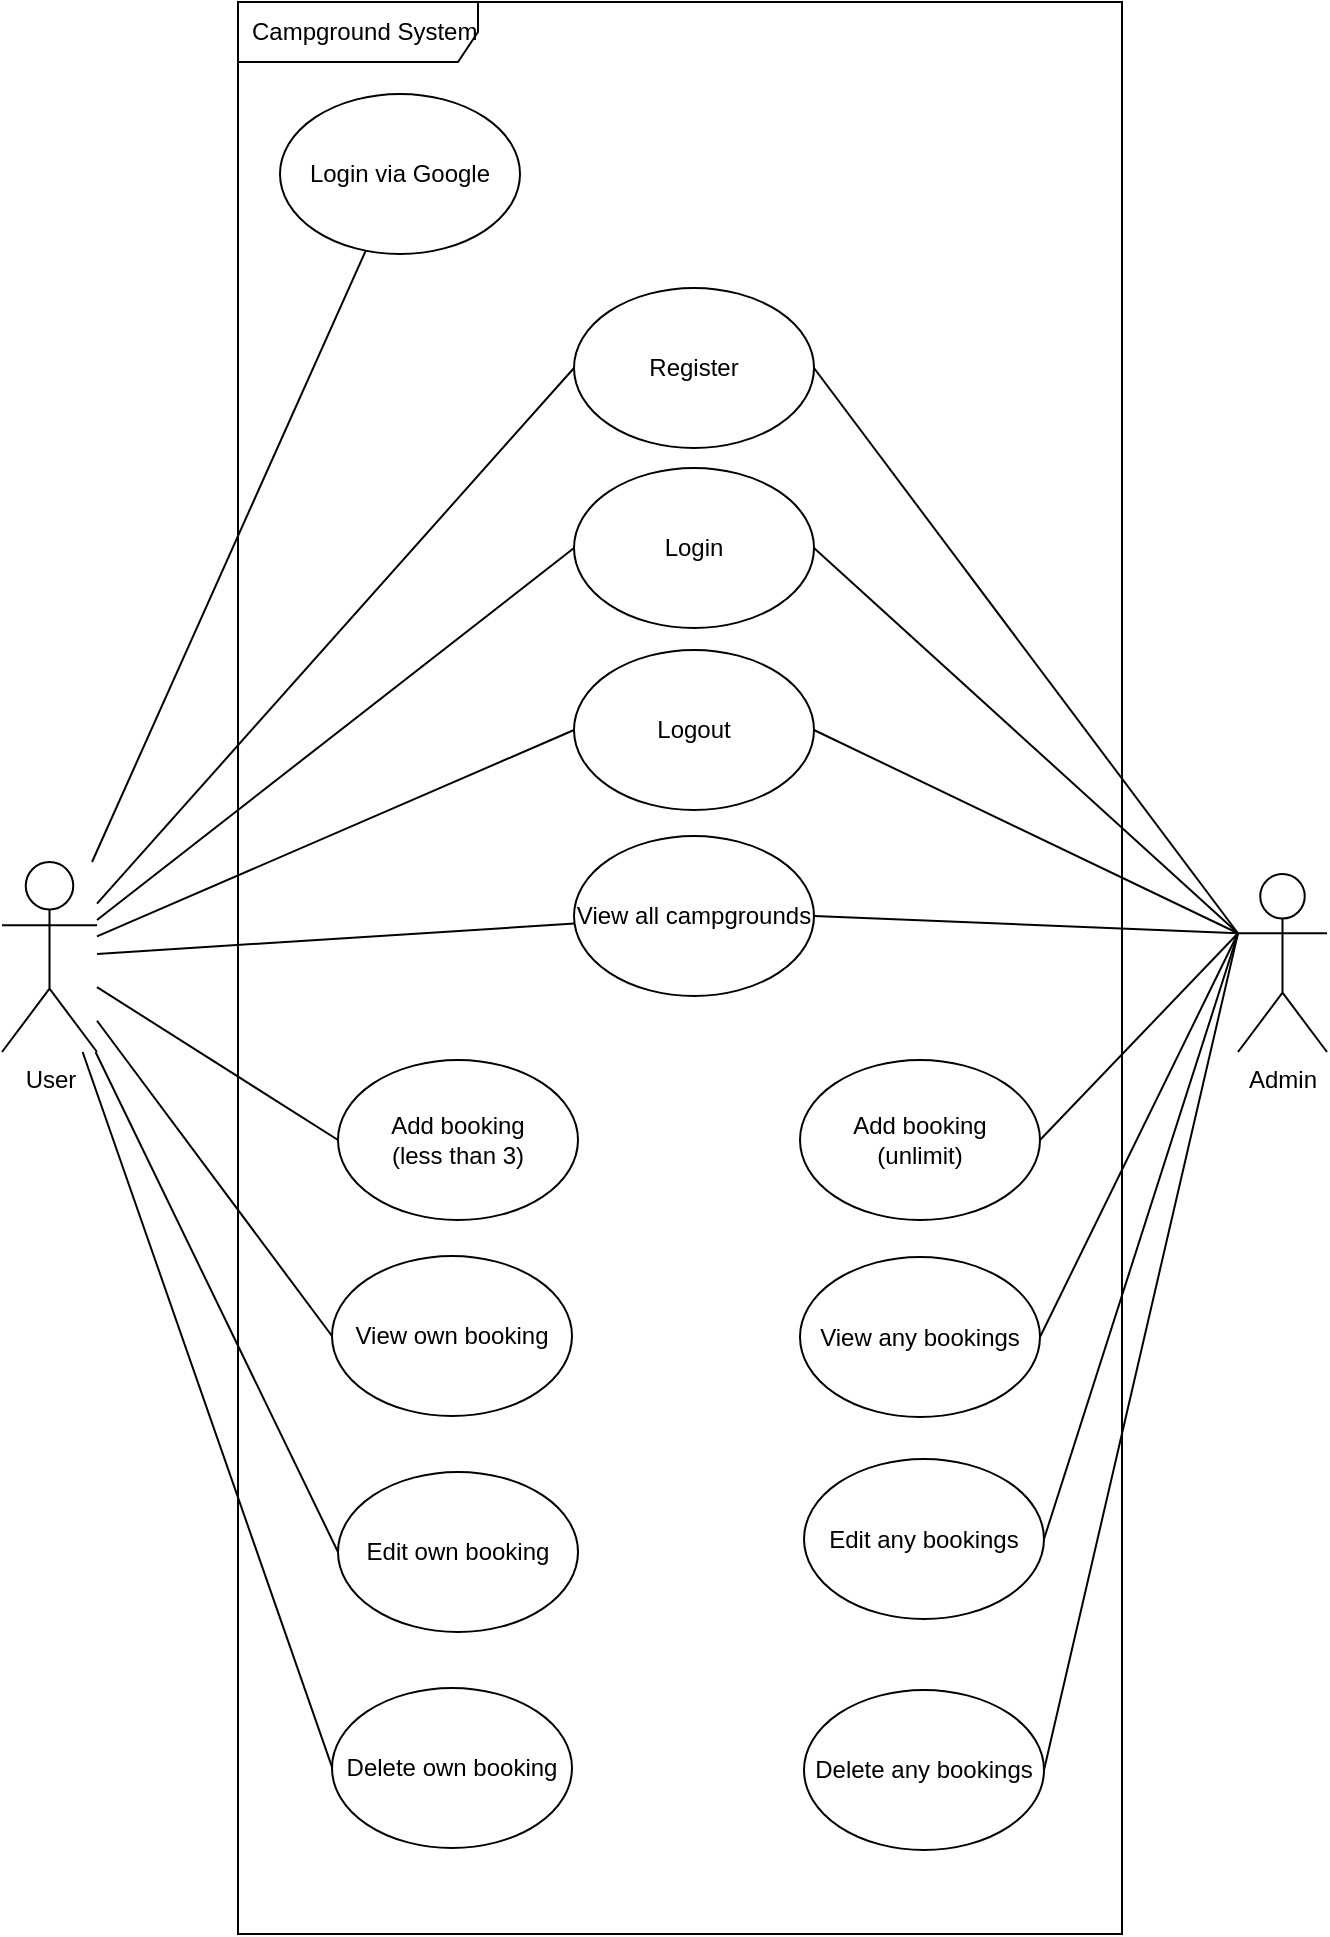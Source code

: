 <mxfile>
    <diagram id="Ipubfd_JHK17q_mbPZGq" name="Page-1">
        <mxGraphModel dx="741" dy="576" grid="0" gridSize="10" guides="1" tooltips="1" connect="1" arrows="1" fold="1" page="1" pageScale="1" pageWidth="850" pageHeight="1100" math="0" shadow="0">
            <root>
                <mxCell id="0"/>
                <mxCell id="1" parent="0"/>
                <mxCell id="EWQ9V3GCA-SFokxy7Z0--8" value="Campground System" style="shape=umlFrame;whiteSpace=wrap;html=1;width=120;height=30;boundedLbl=1;verticalAlign=middle;align=left;spacingLeft=5;" parent="1" vertex="1">
                    <mxGeometry x="189" y="4" width="442" height="966" as="geometry"/>
                </mxCell>
                <mxCell id="EWQ9V3GCA-SFokxy7Z0--10" style="edgeStyle=none;html=1;endArrow=none;endFill=0;" parent="1" source="ujacM72hbPPRqcnVeXHF-2" target="EWQ9V3GCA-SFokxy7Z0--4" edge="1">
                    <mxGeometry relative="1" as="geometry"/>
                </mxCell>
                <mxCell id="EWQ9V3GCA-SFokxy7Z0--11" style="edgeStyle=none;html=1;entryX=0;entryY=0.5;entryDx=0;entryDy=0;endArrow=none;endFill=0;" parent="1" source="ujacM72hbPPRqcnVeXHF-2" target="ujacM72hbPPRqcnVeXHF-6" edge="1">
                    <mxGeometry relative="1" as="geometry"/>
                </mxCell>
                <mxCell id="EWQ9V3GCA-SFokxy7Z0--12" style="edgeStyle=none;html=1;entryX=0;entryY=0.5;entryDx=0;entryDy=0;endArrow=none;endFill=0;" parent="1" source="ujacM72hbPPRqcnVeXHF-2" target="ujacM72hbPPRqcnVeXHF-7" edge="1">
                    <mxGeometry relative="1" as="geometry"/>
                </mxCell>
                <mxCell id="EWQ9V3GCA-SFokxy7Z0--13" style="edgeStyle=none;html=1;entryX=0;entryY=0.5;entryDx=0;entryDy=0;endArrow=none;endFill=0;" parent="1" source="ujacM72hbPPRqcnVeXHF-2" target="ujacM72hbPPRqcnVeXHF-8" edge="1">
                    <mxGeometry relative="1" as="geometry"/>
                </mxCell>
                <mxCell id="EWQ9V3GCA-SFokxy7Z0--14" style="edgeStyle=none;html=1;endArrow=none;endFill=0;" parent="1" source="ujacM72hbPPRqcnVeXHF-2" target="ujacM72hbPPRqcnVeXHF-14" edge="1">
                    <mxGeometry relative="1" as="geometry"/>
                </mxCell>
                <mxCell id="EWQ9V3GCA-SFokxy7Z0--15" style="edgeStyle=none;html=1;entryX=0;entryY=0.5;entryDx=0;entryDy=0;endArrow=none;endFill=0;" parent="1" source="ujacM72hbPPRqcnVeXHF-2" target="ujacM72hbPPRqcnVeXHF-9" edge="1">
                    <mxGeometry relative="1" as="geometry"/>
                </mxCell>
                <mxCell id="EWQ9V3GCA-SFokxy7Z0--16" style="edgeStyle=none;html=1;entryX=0;entryY=0.5;entryDx=0;entryDy=0;endArrow=none;endFill=0;" parent="1" source="ujacM72hbPPRqcnVeXHF-2" target="ujacM72hbPPRqcnVeXHF-10" edge="1">
                    <mxGeometry relative="1" as="geometry"/>
                </mxCell>
                <mxCell id="EWQ9V3GCA-SFokxy7Z0--17" style="edgeStyle=none;html=1;entryX=0;entryY=0.5;entryDx=0;entryDy=0;endArrow=none;endFill=0;" parent="1" source="ujacM72hbPPRqcnVeXHF-2" target="ujacM72hbPPRqcnVeXHF-12" edge="1">
                    <mxGeometry relative="1" as="geometry"/>
                </mxCell>
                <mxCell id="EWQ9V3GCA-SFokxy7Z0--18" style="edgeStyle=none;html=1;entryX=0.024;entryY=0.597;entryDx=0;entryDy=0;entryPerimeter=0;endArrow=none;endFill=0;" parent="1" source="ujacM72hbPPRqcnVeXHF-2" target="ujacM72hbPPRqcnVeXHF-13" edge="1">
                    <mxGeometry relative="1" as="geometry"/>
                </mxCell>
                <mxCell id="ujacM72hbPPRqcnVeXHF-2" value="User" style="shape=umlActor;verticalLabelPosition=bottom;verticalAlign=top;html=1;outlineConnect=0;" parent="1" vertex="1">
                    <mxGeometry x="71" y="434" width="47.5" height="95" as="geometry"/>
                </mxCell>
                <mxCell id="ujacM72hbPPRqcnVeXHF-17" style="edgeStyle=none;html=1;exitX=0;exitY=0.333;exitDx=0;exitDy=0;exitPerimeter=0;entryX=1;entryY=0.5;entryDx=0;entryDy=0;endArrow=none;endFill=0;" parent="1" source="ujacM72hbPPRqcnVeXHF-3" target="ujacM72hbPPRqcnVeXHF-6" edge="1">
                    <mxGeometry relative="1" as="geometry"/>
                </mxCell>
                <mxCell id="ujacM72hbPPRqcnVeXHF-19" style="edgeStyle=none;html=1;exitX=0;exitY=0.333;exitDx=0;exitDy=0;exitPerimeter=0;entryX=1;entryY=0.5;entryDx=0;entryDy=0;endArrow=none;endFill=0;" parent="1" source="ujacM72hbPPRqcnVeXHF-3" target="ujacM72hbPPRqcnVeXHF-8" edge="1">
                    <mxGeometry relative="1" as="geometry"/>
                </mxCell>
                <mxCell id="ujacM72hbPPRqcnVeXHF-20" style="edgeStyle=none;html=1;exitX=0;exitY=0.333;exitDx=0;exitDy=0;exitPerimeter=0;entryX=1;entryY=0.5;entryDx=0;entryDy=0;endArrow=none;endFill=0;" parent="1" source="ujacM72hbPPRqcnVeXHF-3" target="ujacM72hbPPRqcnVeXHF-14" edge="1">
                    <mxGeometry relative="1" as="geometry"/>
                </mxCell>
                <mxCell id="ujacM72hbPPRqcnVeXHF-21" style="edgeStyle=none;html=1;exitX=0;exitY=0.333;exitDx=0;exitDy=0;exitPerimeter=0;entryX=1;entryY=0.5;entryDx=0;entryDy=0;endArrow=none;endFill=0;" parent="1" source="ujacM72hbPPRqcnVeXHF-3" target="EWQ9V3GCA-SFokxy7Z0--7" edge="1">
                    <mxGeometry relative="1" as="geometry"/>
                </mxCell>
                <mxCell id="ujacM72hbPPRqcnVeXHF-22" style="edgeStyle=none;html=1;exitX=0;exitY=0.333;exitDx=0;exitDy=0;exitPerimeter=0;entryX=1;entryY=0.5;entryDx=0;entryDy=0;endArrow=none;endFill=0;" parent="1" source="ujacM72hbPPRqcnVeXHF-3" target="ujacM72hbPPRqcnVeXHF-11" edge="1">
                    <mxGeometry relative="1" as="geometry"/>
                </mxCell>
                <mxCell id="ujacM72hbPPRqcnVeXHF-23" style="edgeStyle=none;html=1;exitX=0;exitY=0.333;exitDx=0;exitDy=0;exitPerimeter=0;entryX=1;entryY=0.5;entryDx=0;entryDy=0;endArrow=none;endFill=0;" parent="1" source="ujacM72hbPPRqcnVeXHF-3" target="EWQ9V3GCA-SFokxy7Z0--5" edge="1">
                    <mxGeometry relative="1" as="geometry"/>
                </mxCell>
                <mxCell id="ujacM72hbPPRqcnVeXHF-24" style="edgeStyle=none;html=1;exitX=0;exitY=0.333;exitDx=0;exitDy=0;exitPerimeter=0;entryX=1;entryY=0.5;entryDx=0;entryDy=0;endArrow=none;endFill=0;" parent="1" source="ujacM72hbPPRqcnVeXHF-3" target="EWQ9V3GCA-SFokxy7Z0--6" edge="1">
                    <mxGeometry relative="1" as="geometry"/>
                </mxCell>
                <mxCell id="ujacM72hbPPRqcnVeXHF-3" value="Admin" style="shape=umlActor;verticalLabelPosition=bottom;verticalAlign=top;html=1;outlineConnect=0;" parent="1" vertex="1">
                    <mxGeometry x="689" y="440" width="44.5" height="89" as="geometry"/>
                </mxCell>
                <mxCell id="ujacM72hbPPRqcnVeXHF-6" value="Register" style="ellipse;whiteSpace=wrap;html=1;" parent="1" vertex="1">
                    <mxGeometry x="357" y="147" width="120" height="80" as="geometry"/>
                </mxCell>
                <mxCell id="ujacM72hbPPRqcnVeXHF-7" value="Login" style="ellipse;whiteSpace=wrap;html=1;" parent="1" vertex="1">
                    <mxGeometry x="357" y="237" width="120" height="80" as="geometry"/>
                </mxCell>
                <mxCell id="ujacM72hbPPRqcnVeXHF-8" value="Logout" style="ellipse;whiteSpace=wrap;html=1;" parent="1" vertex="1">
                    <mxGeometry x="357" y="328" width="120" height="80" as="geometry"/>
                </mxCell>
                <mxCell id="EWQ9V3GCA-SFokxy7Z0--4" value="Login via Google" style="ellipse;whiteSpace=wrap;html=1;" parent="1" vertex="1">
                    <mxGeometry x="210" y="50" width="120" height="80" as="geometry"/>
                </mxCell>
                <mxCell id="ujacM72hbPPRqcnVeXHF-9" value="Add booking&lt;br&gt;(less than 3)" style="ellipse;whiteSpace=wrap;html=1;" parent="1" vertex="1">
                    <mxGeometry x="239" y="533" width="120" height="80" as="geometry"/>
                </mxCell>
                <mxCell id="ujacM72hbPPRqcnVeXHF-10" value="View own booking" style="ellipse;whiteSpace=wrap;html=1;" parent="1" vertex="1">
                    <mxGeometry x="236" y="631" width="120" height="80" as="geometry"/>
                </mxCell>
                <mxCell id="ujacM72hbPPRqcnVeXHF-11" value="View any bookings" style="ellipse;whiteSpace=wrap;html=1;" parent="1" vertex="1">
                    <mxGeometry x="470" y="631.5" width="120" height="80" as="geometry"/>
                </mxCell>
                <mxCell id="ujacM72hbPPRqcnVeXHF-12" value="Edit own booking" style="ellipse;whiteSpace=wrap;html=1;" parent="1" vertex="1">
                    <mxGeometry x="239" y="739" width="120" height="80" as="geometry"/>
                </mxCell>
                <mxCell id="ujacM72hbPPRqcnVeXHF-13" value="Delete own booking" style="ellipse;whiteSpace=wrap;html=1;" parent="1" vertex="1">
                    <mxGeometry x="236" y="847" width="120" height="80" as="geometry"/>
                </mxCell>
                <mxCell id="EWQ9V3GCA-SFokxy7Z0--5" value="Edit any bookings" style="ellipse;whiteSpace=wrap;html=1;" parent="1" vertex="1">
                    <mxGeometry x="472" y="732.5" width="120" height="80" as="geometry"/>
                </mxCell>
                <mxCell id="EWQ9V3GCA-SFokxy7Z0--6" value="Delete any bookings" style="ellipse;whiteSpace=wrap;html=1;" parent="1" vertex="1">
                    <mxGeometry x="472" y="848" width="120" height="80" as="geometry"/>
                </mxCell>
                <mxCell id="ujacM72hbPPRqcnVeXHF-14" value="View all campgrounds" style="ellipse;whiteSpace=wrap;html=1;" parent="1" vertex="1">
                    <mxGeometry x="357" y="421" width="120" height="80" as="geometry"/>
                </mxCell>
                <mxCell id="EWQ9V3GCA-SFokxy7Z0--7" value="Add booking&lt;br&gt;(unlimit)" style="ellipse;whiteSpace=wrap;html=1;" parent="1" vertex="1">
                    <mxGeometry x="470" y="533" width="120" height="80" as="geometry"/>
                </mxCell>
                <mxCell id="ujacM72hbPPRqcnVeXHF-18" style="edgeStyle=none;html=1;exitX=0;exitY=0.333;exitDx=0;exitDy=0;exitPerimeter=0;entryX=1;entryY=0.5;entryDx=0;entryDy=0;endArrow=none;endFill=0;" parent="1" source="ujacM72hbPPRqcnVeXHF-3" target="ujacM72hbPPRqcnVeXHF-7" edge="1">
                    <mxGeometry relative="1" as="geometry"/>
                </mxCell>
            </root>
        </mxGraphModel>
    </diagram>
    <diagram id="Ae__uiLXluDLai_izicv" name="Page-2">
        <mxGraphModel dx="1235" dy="960" grid="0" gridSize="10" guides="1" tooltips="1" connect="1" arrows="1" fold="1" page="1" pageScale="1" pageWidth="850" pageHeight="1100" math="0" shadow="0">
            <root>
                <mxCell id="0"/>
                <mxCell id="1" parent="0"/>
                <mxCell id="5Jxkl8MloeyazCx4j3bo-61" value="" style="rounded=0;whiteSpace=wrap;html=1;fillColor=#FFFFFF;" vertex="1" parent="1">
                    <mxGeometry x="183" y="96" width="1747" height="1013" as="geometry"/>
                </mxCell>
                <UserObject label="" lucidchartObjectId="ayaaDayTWx2g" id="5Jxkl8MloeyazCx4j3bo-62">
                    <mxCell style="html=1;jettySize=18;whiteSpace=wrap;fontSize=13;strokeColor=#fc9432;strokeOpacity=100;strokeWidth=1.5;rounded=1;arcSize=12;edgeStyle=orthogonalEdgeStyle;startArrow=none;endArrow=block;endFill=1;exitX=1.003;exitY=0.5;exitPerimeter=0;entryX=-0.003;entryY=0.5;entryPerimeter=0;" edge="1" parent="1" source="5Jxkl8MloeyazCx4j3bo-88" target="5Jxkl8MloeyazCx4j3bo-104">
                        <mxGeometry width="100" height="100" relative="1" as="geometry">
                            <Array as="points"/>
                        </mxGeometry>
                    </mxCell>
                </UserObject>
                <mxCell id="5Jxkl8MloeyazCx4j3bo-63" value="&lt;div style=&quot;display: flex; justify-content: center; text-align: center; align-items: baseline; font-size: 0; line-height: 1.25;margin-top: -2px;&quot;&gt;&lt;span&gt;&lt;span style=&quot;font-size:13.3px;color:#333333;font-weight: bold;&quot;&gt;&amp;lt;&amp;lt;ResourcePath&amp;gt;&amp;gt;&#10;&lt;/span&gt;&lt;/span&gt;&lt;/div&gt;&lt;div style=&quot;display: flex; justify-content: center; text-align: center; align-items: baseline; font-size: 0; line-height: 1.25;margin-top: -2px;&quot;&gt;&lt;span&gt;&lt;span style=&quot;font-size:13.3px;color:#333333;&quot;&gt;&lt;span style=&quot;font-size:13.3px;color:#333333;&quot;&gt;/api/v1/appointments&lt;/span&gt;&lt;/span&gt;&lt;/span&gt;&lt;/div&gt;" style="text;html=1;resizable=0;labelBackgroundColor=none;align=center;verticalAlign=middle;" vertex="1" parent="5Jxkl8MloeyazCx4j3bo-62">
                    <mxGeometry x="0.18" relative="1" as="geometry">
                        <mxPoint x="69" y="77" as="offset"/>
                    </mxGeometry>
                </mxCell>
                <mxCell id="5Jxkl8MloeyazCx4j3bo-64" value="&lt;div style=&quot;display: flex; justify-content: center; text-align: center; align-items: baseline; font-size: 0; line-height: 1.25;margin-top: -2px;&quot;&gt;&lt;span&gt;&lt;span style=&quot;font-size:16.7px;color:#333333;&quot;&gt;&lt;span style=&quot;font-size:16.7px;color:#333333;&quot;&gt;&amp;lt;&amp;lt;resource&amp;gt;&amp;gt;&#10;&lt;/span&gt;&lt;span style=&quot;font-size:16.7px;color:#333333;font-weight: bold;&quot;&gt;auth&lt;/span&gt;&lt;/span&gt;&lt;/span&gt;&lt;/div&gt;" style="swimlane;childLayout=stackLayout;horizontal=1;horizontalStack=0;resizeParent=1;resizeParentMax=0;resizeLast=0;collapsible=0;fontStyle=0;marginBottom=0;swimlaneFillColor=#edf5ff;startSize=25;whiteSpace=wrap;overflow=block;blockSpacing=1;html=1;fontSize=13;align=left;spacing=0;strokeColor=#1071e5;strokeOpacity=100;fillOpacity=100;rounded=1;absoluteArcSize=1;arcSize=9;fillColor=#edf5ff;strokeWidth=1.5;" vertex="1" parent="1">
                    <mxGeometry x="587" y="225.87" width="285" height="113.175" as="geometry"/>
                </mxCell>
                <mxCell id="5Jxkl8MloeyazCx4j3bo-65" value="" style="part=1;resizeHeight=0;strokeColor=none;fillColor=none;align=left;verticalAlign=middle;spacingLeft=4;spacingRight=4;rotatable=0;points=[[0,0.5],[1,0.5]];portConstraint=eastwest;swimlaneFillColor=#edf5ff;strokeOpacity=100;fillOpacity=100;whiteSpace=wrap;overflow=block;blockSpacing=1;html=1;fontSize=13;" vertex="1" parent="5Jxkl8MloeyazCx4j3bo-64">
                    <mxGeometry y="25" width="285" height="48" as="geometry"/>
                </mxCell>
                <mxCell id="5Jxkl8MloeyazCx4j3bo-66" value="" style="line;strokeWidth=1;fillColor=none;align=left;verticalAlign=middle;spacingTop=-1;spacingLeft=3;spacingRight=3;rotatable=0;labelPosition=right;points=[];portConstraint=eastwest;" vertex="1" parent="5Jxkl8MloeyazCx4j3bo-64">
                    <mxGeometry y="73" width="285" height="8" as="geometry"/>
                </mxCell>
                <mxCell id="5Jxkl8MloeyazCx4j3bo-67" value="" style="part=1;html=1;resizeHeight=0;strokeColor=none;fillColor=none;align=left;verticalAlign=middle;spacingLeft=4;spacingRight=4;overflow=hidden;rotatable=0;points=[[0,0.5],[1,0.5]];portConstraint=eastwest;swimlaneFillColor=#edf5ff;strokeOpacity=100;fillOpacity=100;whiteSpace=wrap;fontSize=13;" vertex="1" parent="5Jxkl8MloeyazCx4j3bo-64">
                    <mxGeometry y="81" width="285" height="32.175" as="geometry"/>
                </mxCell>
                <mxCell id="5Jxkl8MloeyazCx4j3bo-68" value="&lt;div style=&quot;display: flex; justify-content: center; text-align: center; align-items: baseline; font-size: 0; line-height: 1.25;margin-top: -2px;&quot;&gt;&lt;span&gt;&lt;span style=&quot;font-size:16.7px;color:#333333;&quot;&gt;&lt;span style=&quot;font-size:16.7px;color:#333333;&quot;&gt;&amp;lt;&amp;lt;resource&amp;gt;&amp;gt;&#10;&lt;/span&gt;&lt;span style=&quot;font-size:16.7px;color:#333333;font-weight: bold;&quot;&gt;User&lt;/span&gt;&lt;/span&gt;&lt;/span&gt;&lt;/div&gt;" style="swimlane;childLayout=stackLayout;horizontal=1;horizontalStack=0;resizeParent=1;resizeParentMax=0;resizeLast=0;collapsible=0;fontStyle=0;marginBottom=0;swimlaneFillColor=#edf5ff;startSize=25;whiteSpace=wrap;overflow=block;blockSpacing=1;html=1;fontSize=13;align=left;spacing=0;strokeColor=#1071e5;strokeOpacity=100;fillOpacity=100;rounded=1;absoluteArcSize=1;arcSize=9;fillColor=#edf5ff;strokeWidth=1.5;" vertex="1" parent="1">
                    <mxGeometry x="1036" y="190.87" width="330" height="183" as="geometry"/>
                </mxCell>
                <mxCell id="5Jxkl8MloeyazCx4j3bo-69" value="- name: String&#10;- tel: String&#10;- email: String&#10;- role: String&#10;- password: String" style="part=1;resizeHeight=0;strokeColor=none;fillColor=none;align=left;verticalAlign=middle;spacingLeft=4;spacingRight=4;rotatable=0;points=[[0,0.5],[1,0.5]];portConstraint=eastwest;swimlaneFillColor=#edf5ff;strokeOpacity=100;fillOpacity=100;whiteSpace=wrap;overflow=block;blockSpacing=1;html=1;fontSize=13;" vertex="1" parent="5Jxkl8MloeyazCx4j3bo-68">
                    <mxGeometry y="25" width="330" height="86" as="geometry"/>
                </mxCell>
                <mxCell id="5Jxkl8MloeyazCx4j3bo-70" value="" style="line;strokeWidth=1;fillColor=none;align=left;verticalAlign=middle;spacingTop=-1;spacingLeft=3;spacingRight=3;rotatable=0;labelPosition=right;points=[];portConstraint=eastwest;" vertex="1" parent="5Jxkl8MloeyazCx4j3bo-68">
                    <mxGeometry y="111" width="330" height="8" as="geometry"/>
                </mxCell>
                <mxCell id="5Jxkl8MloeyazCx4j3bo-71" value="&amp;lt;&amp;lt;POST&amp;gt;&amp;gt; + register()" style="part=1;html=1;resizeHeight=0;strokeColor=none;fillColor=none;align=left;verticalAlign=middle;spacingLeft=4;spacingRight=4;overflow=hidden;rotatable=0;points=[[0,0.5],[1,0.5]];portConstraint=eastwest;swimlaneFillColor=#edf5ff;strokeOpacity=100;fillOpacity=100;whiteSpace=wrap;fontSize=16.7;fontColor=#333333;" vertex="1" parent="5Jxkl8MloeyazCx4j3bo-68">
                    <mxGeometry y="119" width="330" height="64" as="geometry"/>
                </mxCell>
                <UserObject label="" lucidchartObjectId="liaa~NrYDqH9" id="5Jxkl8MloeyazCx4j3bo-72">
                    <mxCell style="html=1;jettySize=18;whiteSpace=wrap;overflow=block;blockSpacing=1;fontSize=13;strokeColor=#1071e5;strokeOpacity=100;strokeWidth=1.5;rounded=1;arcSize=12;edgeStyle=orthogonalEdgeStyle;startArrow=none;endArrow=block;endFill=1;exitX=1.003;exitY=0.5;exitPerimeter=0;entryX=-0.002;entryY=0.5;entryPerimeter=0;" edge="1" parent="1" source="5Jxkl8MloeyazCx4j3bo-64" target="5Jxkl8MloeyazCx4j3bo-68">
                        <mxGeometry width="100" height="100" relative="1" as="geometry">
                            <Array as="points"/>
                        </mxGeometry>
                    </mxCell>
                </UserObject>
                <mxCell id="5Jxkl8MloeyazCx4j3bo-73" value="&lt;div style=&quot;display: flex; justify-content: center; text-align: center; align-items: baseline; font-size: 0; line-height: 1.25;margin-top: -2px;&quot;&gt;&lt;span&gt;&lt;span style=&quot;font-size:13.3px;color:#333333;font-weight: bold;&quot;&gt;&amp;lt;&amp;lt;ResourcePath&amp;gt;&amp;gt;&#10;&lt;/span&gt;&lt;/span&gt;&lt;/div&gt;&lt;div style=&quot;display: flex; justify-content: center; text-align: center; align-items: baseline; font-size: 0; line-height: 1.25;margin-top: -2px;&quot;&gt;&lt;span&gt;&lt;span style=&quot;font-size:13.3px;color:#333333;&quot;&gt;&lt;span style=&quot;font-size:13.3px;color:#333333;&quot;&gt;/register&lt;/span&gt;&lt;/span&gt;&lt;/span&gt;&lt;/div&gt;" style="text;html=1;resizable=0;labelBackgroundColor=none;align=center;verticalAlign=middle;" vertex="1" parent="5Jxkl8MloeyazCx4j3bo-72">
                    <mxGeometry relative="1" as="geometry">
                        <mxPoint as="offset"/>
                    </mxGeometry>
                </mxCell>
                <mxCell id="5Jxkl8MloeyazCx4j3bo-74" value="&lt;div style=&quot;display: flex; justify-content: center; text-align: center; align-items: baseline; font-size: 0; line-height: 1.25;margin-top: -2px;&quot;&gt;&lt;span&gt;&lt;span style=&quot;font-size:16.7px;color:#333333;&quot;&gt;&lt;span style=&quot;font-size:16.7px;color:#333333;&quot;&gt;&amp;lt;&amp;lt;resource&amp;gt;&amp;gt;&#10;&lt;/span&gt;&lt;span style=&quot;font-size:16.7px;color:#333333;font-weight: bold;&quot;&gt;User&lt;/span&gt;&lt;/span&gt;&lt;/span&gt;&lt;/div&gt;" style="swimlane;childLayout=stackLayout;horizontal=1;horizontalStack=0;resizeParent=1;resizeParentMax=0;resizeLast=0;collapsible=0;fontStyle=0;marginBottom=0;swimlaneFillColor=#edf5ff;startSize=25;whiteSpace=wrap;overflow=block;blockSpacing=1;html=1;fontSize=13;align=left;spacing=0;strokeColor=#1071e5;strokeOpacity=100;fillOpacity=100;rounded=1;absoluteArcSize=1;arcSize=9;fillColor=#edf5ff;strokeWidth=1.5;" vertex="1" parent="1">
                    <mxGeometry x="1532" y="182.87" width="270" height="183" as="geometry"/>
                </mxCell>
                <mxCell id="5Jxkl8MloeyazCx4j3bo-75" value="- name: String&#10;- tel: String&#10;- email: String&#10;- role: String&#10;- password: String" style="part=1;resizeHeight=0;strokeColor=none;fillColor=none;align=left;verticalAlign=middle;spacingLeft=4;spacingRight=4;rotatable=0;points=[[0,0.5],[1,0.5]];portConstraint=eastwest;swimlaneFillColor=#edf5ff;strokeOpacity=100;fillOpacity=100;whiteSpace=wrap;overflow=block;blockSpacing=1;html=1;fontSize=13;" vertex="1" parent="5Jxkl8MloeyazCx4j3bo-74">
                    <mxGeometry y="25" width="270" height="86" as="geometry"/>
                </mxCell>
                <mxCell id="5Jxkl8MloeyazCx4j3bo-76" value="" style="line;strokeWidth=1;fillColor=none;align=left;verticalAlign=middle;spacingTop=-1;spacingLeft=3;spacingRight=3;rotatable=0;labelPosition=right;points=[];portConstraint=eastwest;" vertex="1" parent="5Jxkl8MloeyazCx4j3bo-74">
                    <mxGeometry y="111" width="270" height="8" as="geometry"/>
                </mxCell>
                <mxCell id="5Jxkl8MloeyazCx4j3bo-77" value="&amp;lt;&amp;lt;POST&amp;gt;&amp;gt; + login()" style="part=1;html=1;resizeHeight=0;strokeColor=none;fillColor=none;align=left;verticalAlign=middle;spacingLeft=4;spacingRight=4;overflow=hidden;rotatable=0;points=[[0,0.5],[1,0.5]];portConstraint=eastwest;swimlaneFillColor=#edf5ff;strokeOpacity=100;fillOpacity=100;whiteSpace=wrap;fontSize=16.7;fontColor=#333333;" vertex="1" parent="5Jxkl8MloeyazCx4j3bo-74">
                    <mxGeometry y="119" width="270" height="64" as="geometry"/>
                </mxCell>
                <UserObject label="" lucidchartObjectId="liaaCanz9SPz" id="5Jxkl8MloeyazCx4j3bo-78">
                    <mxCell style="html=1;jettySize=18;whiteSpace=wrap;overflow=block;blockSpacing=1;fontSize=13;strokeColor=#1071e5;strokeOpacity=100;strokeWidth=1.5;rounded=1;arcSize=12;edgeStyle=orthogonalEdgeStyle;startArrow=none;endArrow=block;endFill=1;exitX=1.003;exitY=0.5;exitPerimeter=0;entryX=-0.003;entryY=0.5;entryPerimeter=0;" edge="1" parent="1" source="5Jxkl8MloeyazCx4j3bo-64" target="5Jxkl8MloeyazCx4j3bo-74">
                        <mxGeometry width="100" height="100" relative="1" as="geometry">
                            <Array as="points">
                                <mxPoint x="955" y="280.87"/>
                                <mxPoint x="955" y="453.87"/>
                                <mxPoint x="1442" y="453.87"/>
                                <mxPoint x="1442" y="280.87"/>
                            </Array>
                        </mxGeometry>
                    </mxCell>
                </UserObject>
                <mxCell id="5Jxkl8MloeyazCx4j3bo-79" value="&lt;div style=&quot;display: flex; justify-content: center; text-align: center; align-items: baseline; font-size: 0; line-height: 1.25;margin-top: -2px;&quot;&gt;&lt;span&gt;&lt;span style=&quot;font-size:13.3px;color:#333333;font-weight: bold;&quot;&gt;&amp;lt;&amp;lt;ResourcePath&amp;gt;&amp;gt;&#10;&lt;/span&gt;&lt;/span&gt;&lt;/div&gt;&lt;div style=&quot;display: flex; justify-content: center; text-align: center; align-items: baseline; font-size: 0; line-height: 1.25;margin-top: -2px;&quot;&gt;&lt;span&gt;&lt;span style=&quot;font-size:13.3px;color:#333333;&quot;&gt;&lt;span style=&quot;font-size:13.3px;color:#333333;&quot;&gt;/login&lt;/span&gt;&lt;/span&gt;&lt;/span&gt;&lt;/div&gt;" style="text;html=1;resizable=0;labelBackgroundColor=none;align=center;verticalAlign=middle;" vertex="1" parent="5Jxkl8MloeyazCx4j3bo-78">
                    <mxGeometry x="0.855" relative="1" as="geometry">
                        <mxPoint as="offset"/>
                    </mxGeometry>
                </mxCell>
                <mxCell id="5Jxkl8MloeyazCx4j3bo-80" value="&lt;div style=&quot;display: flex; justify-content: center; text-align: center; align-items: baseline; font-size: 0; line-height: 1.25;margin-top: -2px;&quot;&gt;&lt;span&gt;&lt;span style=&quot;font-size:16.7px;color:#333333;&quot;&gt;&lt;span style=&quot;font-size:16.7px;color:#333333;&quot;&gt;&amp;lt;&amp;lt;resource&amp;gt;&amp;gt;&#10;&lt;/span&gt;&lt;span style=&quot;font-size:16.7px;color:#333333;font-weight: bold;&quot;&gt;User&lt;/span&gt;&lt;/span&gt;&lt;/span&gt;&lt;/div&gt;" style="swimlane;childLayout=stackLayout;horizontal=1;horizontalStack=0;resizeParent=1;resizeParentMax=0;resizeLast=0;collapsible=0;fontStyle=0;marginBottom=0;swimlaneFillColor=#edf5ff;startSize=25;whiteSpace=wrap;overflow=block;blockSpacing=1;html=1;fontSize=13;align=left;spacing=0;strokeColor=#1071e5;strokeOpacity=100;fillOpacity=100;rounded=1;absoluteArcSize=1;arcSize=9;fillColor=#edf5ff;strokeWidth=1.5;" vertex="1" parent="1">
                    <mxGeometry x="1532" y="520.87" width="270" height="200" as="geometry"/>
                </mxCell>
                <mxCell id="5Jxkl8MloeyazCx4j3bo-81" value="- name: String&#10;- tel: String&#10;- email: String&#10;- role: String&#10;- password: String" style="part=1;resizeHeight=0;strokeColor=none;fillColor=none;align=left;verticalAlign=middle;spacingLeft=4;spacingRight=4;rotatable=0;points=[[0,0.5],[1,0.5]];portConstraint=eastwest;swimlaneFillColor=#edf5ff;strokeOpacity=100;fillOpacity=100;whiteSpace=wrap;overflow=block;blockSpacing=1;html=1;fontSize=13;" vertex="1" parent="5Jxkl8MloeyazCx4j3bo-80">
                    <mxGeometry y="25" width="270" height="90" as="geometry"/>
                </mxCell>
                <mxCell id="5Jxkl8MloeyazCx4j3bo-82" value="" style="line;strokeWidth=1;fillColor=none;align=left;verticalAlign=middle;spacingTop=-1;spacingLeft=3;spacingRight=3;rotatable=0;labelPosition=right;points=[];portConstraint=eastwest;" vertex="1" parent="5Jxkl8MloeyazCx4j3bo-80">
                    <mxGeometry y="115" width="270" height="8" as="geometry"/>
                </mxCell>
                <mxCell id="5Jxkl8MloeyazCx4j3bo-83" value="&amp;lt;&amp;lt;GET&amp;gt;&amp;gt; + getMe()" style="part=1;html=1;resizeHeight=0;strokeColor=none;fillColor=none;align=left;verticalAlign=middle;spacingLeft=4;spacingRight=4;overflow=hidden;rotatable=0;points=[[0,0.5],[1,0.5]];portConstraint=eastwest;swimlaneFillColor=#edf5ff;strokeOpacity=100;fillOpacity=100;whiteSpace=wrap;fontSize=16.7;fontColor=#333333;" vertex="1" parent="5Jxkl8MloeyazCx4j3bo-80">
                    <mxGeometry y="123" width="270" height="77" as="geometry"/>
                </mxCell>
                <UserObject label="" lucidchartObjectId="liaap4JImV17" id="5Jxkl8MloeyazCx4j3bo-84">
                    <mxCell style="html=1;jettySize=18;whiteSpace=wrap;overflow=block;blockSpacing=1;fontSize=13;strokeColor=#1071e5;strokeOpacity=100;strokeWidth=1.5;rounded=1;arcSize=12;edgeStyle=orthogonalEdgeStyle;startArrow=none;endArrow=block;endFill=1;exitX=1.003;exitY=0.5;exitPerimeter=0;entryX=-0.003;entryY=0.5;entryPerimeter=0;" edge="1" parent="1" source="5Jxkl8MloeyazCx4j3bo-64" target="5Jxkl8MloeyazCx4j3bo-80">
                        <mxGeometry width="100" height="100" relative="1" as="geometry">
                            <Array as="points">
                                <mxPoint x="955" y="280.87"/>
                                <mxPoint x="955" y="453.87"/>
                                <mxPoint x="1442" y="453.87"/>
                                <mxPoint x="1442" y="622.87"/>
                            </Array>
                        </mxGeometry>
                    </mxCell>
                </UserObject>
                <mxCell id="5Jxkl8MloeyazCx4j3bo-85" value="&lt;div style=&quot;display: flex; justify-content: center; text-align: center; align-items: baseline; font-size: 0; line-height: 1.25;margin-top: -2px;&quot;&gt;&lt;span&gt;&lt;span style=&quot;font-size:13.3px;color:#333333;font-weight: bold;&quot;&gt;&amp;lt;&amp;lt;ResourcePath&amp;gt;&amp;gt;&#10;&lt;/span&gt;&lt;/span&gt;&lt;/div&gt;&lt;div style=&quot;display: flex; justify-content: center; text-align: center; align-items: baseline; font-size: 0; line-height: 1.25;margin-top: -2px;&quot;&gt;&lt;span&gt;&lt;span style=&quot;font-size:13.3px;color:#333333;&quot;&gt;&lt;span style=&quot;font-size:13.3px;color:#333333;&quot;&gt;/me&lt;/span&gt;&lt;/span&gt;&lt;/span&gt;&lt;/div&gt;" style="text;html=1;resizable=0;labelBackgroundColor=none;align=center;verticalAlign=middle;" vertex="1" parent="5Jxkl8MloeyazCx4j3bo-84">
                    <mxGeometry x="0.758" relative="1" as="geometry">
                        <mxPoint as="offset"/>
                    </mxGeometry>
                </mxCell>
                <UserObject label="" lucidchartObjectId="2naaiViTwWLr" id="5Jxkl8MloeyazCx4j3bo-86">
                    <mxCell style="html=1;jettySize=18;whiteSpace=wrap;overflow=block;blockSpacing=1;fontSize=13;strokeColor=#54c45e;strokeOpacity=100;strokeWidth=1.5;rounded=1;arcSize=12;edgeStyle=orthogonalEdgeStyle;startArrow=none;endArrow=block;endFill=1;exitX=1.003;exitY=0.5;exitPerimeter=0;entryX=-0.002;entryY=0.5;entryPerimeter=0;" edge="1" parent="1" source="5Jxkl8MloeyazCx4j3bo-92" target="5Jxkl8MloeyazCx4j3bo-96">
                        <mxGeometry width="100" height="100" relative="1" as="geometry">
                            <Array as="points"/>
                        </mxGeometry>
                    </mxCell>
                </UserObject>
                <mxCell id="5Jxkl8MloeyazCx4j3bo-87" value="&lt;div style=&quot;display: flex; justify-content: center; text-align: center; align-items: baseline; font-size: 0; line-height: 1.25;margin-top: -2px;&quot;&gt;&lt;span&gt;&lt;span style=&quot;font-size:13.3px;color:#333333;font-weight: bold;&quot;&gt;&amp;lt;&amp;lt;ResourcePath&amp;gt;&amp;gt;&#10;&lt;/span&gt;&lt;/span&gt;&lt;/div&gt;&lt;div style=&quot;display: flex; justify-content: center; text-align: center; align-items: baseline; font-size: 0; line-height: 1.25;margin-top: -2px;&quot;&gt;&lt;span&gt;&lt;span style=&quot;font-size:13.3px;color:#333333;&quot;&gt;&lt;span style=&quot;font-size:13.3px;color:#333333;&quot;&gt;/{massageShopId}&lt;/span&gt;&lt;/span&gt;&lt;/span&gt;&lt;/div&gt;" style="text;html=1;resizable=0;labelBackgroundColor=none;align=center;verticalAlign=middle;" vertex="1" parent="5Jxkl8MloeyazCx4j3bo-86">
                    <mxGeometry relative="1" as="geometry">
                        <mxPoint as="offset"/>
                    </mxGeometry>
                </mxCell>
                <mxCell id="5Jxkl8MloeyazCx4j3bo-88" value="&lt;div style=&quot;display: flex; justify-content: center; text-align: center; align-items: baseline; font-size: 0; line-height: 1.25;margin-top: -2px;&quot;&gt;&lt;span&gt;&lt;span style=&quot;font-size:16.7px;color:#333333;&quot;&gt;&lt;span style=&quot;font-size:16.7px;color:#333333;&quot;&gt;&amp;lt;&amp;lt;domainname&amp;gt;&amp;gt;&lt;br&gt;&lt;/span&gt;&lt;span style=&quot;font-size:16.7px;color:#333333;font-weight: bold;&quot;&gt;Massage Service&lt;/span&gt;&lt;/span&gt;&lt;/span&gt;&lt;/div&gt;" style="swimlane;childLayout=stackLayout;horizontal=1;horizontalStack=0;resizeParent=1;resizeParentMax=0;resizeLast=0;collapsible=0;fontStyle=0;marginBottom=0;swimlaneFillColor=#fff0f0;startSize=25;whiteSpace=wrap;overflow=block;blockSpacing=1;html=1;fontSize=13;align=left;spacing=0;strokeColor=#ff8f8f;strokeOpacity=100;fillOpacity=100;rounded=1;absoluteArcSize=1;arcSize=9;fillColor=#fff0f0;strokeWidth=1.5;" vertex="1" parent="1">
                    <mxGeometry x="212" y="220.87" width="240" height="122.125" as="geometry"/>
                </mxCell>
                <mxCell id="5Jxkl8MloeyazCx4j3bo-89" value="" style="part=1;resizeHeight=0;strokeColor=none;fillColor=none;align=left;verticalAlign=middle;spacingLeft=4;spacingRight=4;rotatable=0;points=[[0,0.5],[1,0.5]];portConstraint=eastwest;swimlaneFillColor=#fff0f0;strokeOpacity=100;fillOpacity=100;whiteSpace=wrap;overflow=block;blockSpacing=1;html=1;fontSize=13;" vertex="1" parent="5Jxkl8MloeyazCx4j3bo-88">
                    <mxGeometry y="25" width="240" height="34" as="geometry"/>
                </mxCell>
                <mxCell id="5Jxkl8MloeyazCx4j3bo-90" value="" style="line;strokeWidth=1;fillColor=none;align=left;verticalAlign=middle;spacingTop=-1;spacingLeft=3;spacingRight=3;rotatable=0;labelPosition=right;points=[];portConstraint=eastwest;" vertex="1" parent="5Jxkl8MloeyazCx4j3bo-88">
                    <mxGeometry y="59" width="240" height="31" as="geometry"/>
                </mxCell>
                <mxCell id="5Jxkl8MloeyazCx4j3bo-91" value="" style="part=1;html=1;resizeHeight=0;strokeColor=none;fillColor=none;align=left;verticalAlign=middle;spacingLeft=4;spacingRight=4;overflow=hidden;rotatable=0;points=[[0,0.5],[1,0.5]];portConstraint=eastwest;swimlaneFillColor=#fff0f0;strokeOpacity=100;fillOpacity=100;whiteSpace=wrap;fontSize=13;" vertex="1" parent="5Jxkl8MloeyazCx4j3bo-88">
                    <mxGeometry y="90" width="240" height="32.125" as="geometry"/>
                </mxCell>
                <mxCell id="5Jxkl8MloeyazCx4j3bo-92" value="&lt;div style=&quot;display: flex; justify-content: center; text-align: center; align-items: baseline; font-size: 0; line-height: 1.25;margin-top: -2px;&quot;&gt;&lt;span&gt;&lt;span style=&quot;font-size:16.7px;color:#333333;&quot;&gt;&lt;span style=&quot;font-size:16.7px;color:#333333;&quot;&gt;&amp;lt;&amp;lt;resource&amp;gt;&amp;gt;&#10;&lt;/span&gt;&lt;span style=&quot;font-size:16.7px;color:#333333;font-weight: bold;&quot;&gt;MassageShops&lt;/span&gt;&lt;/span&gt;&lt;/span&gt;&lt;/div&gt;" style="swimlane;childLayout=stackLayout;horizontal=1;horizontalStack=0;resizeParent=1;resizeParentMax=0;resizeLast=0;collapsible=0;fontStyle=0;marginBottom=0;swimlaneFillColor=#e3fae3;startSize=25;whiteSpace=wrap;overflow=block;blockSpacing=1;html=1;fontSize=13;align=left;spacing=0;strokeColor=#54c45e;strokeOpacity=100;fillOpacity=100;rounded=1;absoluteArcSize=1;arcSize=9;fillColor=#e3fae3;strokeWidth=1.5;" vertex="1" parent="1">
                    <mxGeometry x="587" y="566.87" width="285" height="151.875" as="geometry"/>
                </mxCell>
                <mxCell id="5Jxkl8MloeyazCx4j3bo-93" value="" style="part=1;resizeHeight=0;strokeColor=none;fillColor=none;align=left;verticalAlign=middle;spacingLeft=4;spacingRight=4;rotatable=0;points=[[0,0.5],[1,0.5]];portConstraint=eastwest;swimlaneFillColor=#e3fae3;strokeOpacity=100;fillOpacity=100;whiteSpace=wrap;overflow=block;blockSpacing=1;html=1;fontSize=13;" vertex="1" parent="5Jxkl8MloeyazCx4j3bo-92">
                    <mxGeometry y="25" width="285" height="63" as="geometry"/>
                </mxCell>
                <mxCell id="5Jxkl8MloeyazCx4j3bo-94" value="" style="line;strokeWidth=1;fillColor=none;align=left;verticalAlign=middle;spacingTop=-1;spacingLeft=3;spacingRight=3;rotatable=0;labelPosition=right;points=[];portConstraint=eastwest;" vertex="1" parent="5Jxkl8MloeyazCx4j3bo-92">
                    <mxGeometry y="88" width="285" height="8" as="geometry"/>
                </mxCell>
                <mxCell id="5Jxkl8MloeyazCx4j3bo-95" value="&amp;lt;&amp;lt;GET&amp;gt;&amp;gt; + getMassageShops()&#10;&amp;lt;&amp;lt;POST&amp;gt;&amp;gt; + createMassageShop()" style="part=1;html=1;resizeHeight=0;strokeColor=none;fillColor=none;align=left;verticalAlign=middle;spacingLeft=4;spacingRight=4;overflow=hidden;rotatable=0;points=[[0,0.5],[1,0.5]];portConstraint=eastwest;swimlaneFillColor=#e3fae3;strokeOpacity=100;fillOpacity=100;whiteSpace=wrap;fontSize=16.7;fontColor=#333333;" vertex="1" parent="5Jxkl8MloeyazCx4j3bo-92">
                    <mxGeometry y="96" width="285" height="55.875" as="geometry"/>
                </mxCell>
                <mxCell id="5Jxkl8MloeyazCx4j3bo-96" value="&lt;div style=&quot;display: flex; justify-content: center; text-align: center; align-items: baseline; font-size: 0; line-height: 1.25;margin-top: -2px;&quot;&gt;&lt;span&gt;&lt;span style=&quot;font-size:16.7px;color:#333333;&quot;&gt;&lt;span style=&quot;font-size:16.7px;color:#333333;&quot;&gt;&amp;lt;&amp;lt;resource&amp;gt;&amp;gt;&#10;&lt;/span&gt;&lt;span style=&quot;font-size:16.7px;color:#333333;font-weight: bold;&quot;&gt;MassageShop&lt;/span&gt;&lt;/span&gt;&lt;/span&gt;&lt;/div&gt;" style="swimlane;childLayout=stackLayout;horizontal=1;horizontalStack=0;resizeParent=1;resizeParentMax=0;resizeLast=0;collapsible=0;fontStyle=0;marginBottom=0;swimlaneFillColor=#e3fae3;startSize=25;whiteSpace=wrap;overflow=block;blockSpacing=1;html=1;fontSize=13;align=left;spacing=0;strokeColor=#54c45e;strokeOpacity=100;fillOpacity=100;rounded=1;absoluteArcSize=1;arcSize=9;fillColor=#e3fae3;strokeWidth=1.5;" vertex="1" parent="1">
                    <mxGeometry x="1037" y="520.87" width="330" height="229.75" as="geometry"/>
                </mxCell>
                <mxCell id="5Jxkl8MloeyazCx4j3bo-97" value="- name: String&#10;- address: String&#10;- tel: String&#10;- openTime: String&#10;- closeTime: String" style="part=1;resizeHeight=0;strokeColor=none;fillColor=none;align=left;verticalAlign=middle;spacingLeft=4;spacingRight=4;rotatable=0;points=[[0,0.5],[1,0.5]];portConstraint=eastwest;swimlaneFillColor=#e3fae3;strokeOpacity=100;fillOpacity=100;whiteSpace=wrap;overflow=block;blockSpacing=1;html=1;fontSize=13;" vertex="1" parent="5Jxkl8MloeyazCx4j3bo-96">
                    <mxGeometry y="25" width="330" height="108" as="geometry"/>
                </mxCell>
                <mxCell id="5Jxkl8MloeyazCx4j3bo-98" value="" style="line;strokeWidth=1;fillColor=none;align=left;verticalAlign=middle;spacingTop=-1;spacingLeft=3;spacingRight=3;rotatable=0;labelPosition=right;points=[];portConstraint=eastwest;" vertex="1" parent="5Jxkl8MloeyazCx4j3bo-96">
                    <mxGeometry y="133" width="330" height="8" as="geometry"/>
                </mxCell>
                <mxCell id="5Jxkl8MloeyazCx4j3bo-99" value="&amp;lt;&amp;lt;GET&amp;gt;&amp;gt; + getMassageShop()&#10;&amp;lt;&amp;lt;PUT&amp;gt;&amp;gt; + updateMassageShop()&#10;&amp;lt;&amp;lt;DELETE&amp;gt;&amp;gt; + deleteMassageShop()" style="part=1;html=1;resizeHeight=0;strokeColor=none;fillColor=none;align=left;verticalAlign=middle;spacingLeft=4;spacingRight=4;overflow=hidden;rotatable=0;points=[[0,0.5],[1,0.5]];portConstraint=eastwest;swimlaneFillColor=#e3fae3;strokeOpacity=100;fillOpacity=100;whiteSpace=wrap;fontSize=16.7;fontColor=#333333;" vertex="1" parent="5Jxkl8MloeyazCx4j3bo-96">
                    <mxGeometry y="141" width="330" height="88.75" as="geometry"/>
                </mxCell>
                <UserObject label="" lucidchartObjectId="2naa--uDRMiC" id="5Jxkl8MloeyazCx4j3bo-100">
                    <mxCell style="html=1;jettySize=18;whiteSpace=wrap;overflow=block;blockSpacing=1;fontSize=13;strokeColor=#54c45e;strokeOpacity=100;strokeWidth=1.5;rounded=1;arcSize=12;edgeStyle=orthogonalEdgeStyle;startArrow=none;endArrow=block;endFill=1;exitX=1.003;exitY=0.5;exitPerimeter=0;entryX=-0.003;entryY=0.5;entryPerimeter=0;" edge="1" parent="1" source="5Jxkl8MloeyazCx4j3bo-88" target="5Jxkl8MloeyazCx4j3bo-92">
                        <mxGeometry width="100" height="100" relative="1" as="geometry">
                            <Array as="points"/>
                        </mxGeometry>
                    </mxCell>
                </UserObject>
                <mxCell id="5Jxkl8MloeyazCx4j3bo-101" value="&lt;div style=&quot;display: flex; justify-content: center; text-align: center; align-items: baseline; font-size: 0; line-height: 1.25;margin-top: -2px;&quot;&gt;&lt;span&gt;&lt;span style=&quot;font-size:13.3px;color:#333333;font-weight: bold;&quot;&gt;&amp;lt;&amp;lt;ResourcePath&amp;gt;&amp;gt;&#10;&lt;/span&gt;&lt;/span&gt;&lt;/div&gt;&lt;div style=&quot;display: flex; justify-content: center; text-align: center; align-items: baseline; font-size: 0; line-height: 1.25;margin-top: -2px;&quot;&gt;&lt;span&gt;&lt;span style=&quot;font-size:13.3px;color:#333333;&quot;&gt;&lt;span style=&quot;font-size:13.3px;color:#333333;&quot;&gt;/api/v1/massageShop&lt;/span&gt;&lt;/span&gt;&lt;/span&gt;&lt;/div&gt;" style="text;html=1;resizable=0;labelBackgroundColor=none;align=center;verticalAlign=middle;" vertex="1" parent="5Jxkl8MloeyazCx4j3bo-100">
                    <mxGeometry x="0.067" relative="1" as="geometry">
                        <mxPoint x="69" as="offset"/>
                    </mxGeometry>
                </mxCell>
                <UserObject label="" lucidchartObjectId="ayaa-.EqD4-C" id="5Jxkl8MloeyazCx4j3bo-102">
                    <mxCell style="html=1;jettySize=18;whiteSpace=wrap;overflow=block;blockSpacing=1;fontSize=13;strokeColor=#fc9432;strokeOpacity=100;strokeWidth=1.5;rounded=1;arcSize=12;edgeStyle=orthogonalEdgeStyle;startArrow=none;endArrow=block;endFill=1;exitX=1.003;exitY=0.5;exitPerimeter=0;entryX=-0.002;entryY=0.5;entryPerimeter=0;" edge="1" parent="1" source="5Jxkl8MloeyazCx4j3bo-104" target="5Jxkl8MloeyazCx4j3bo-108">
                        <mxGeometry width="100" height="100" relative="1" as="geometry">
                            <Array as="points"/>
                        </mxGeometry>
                    </mxCell>
                </UserObject>
                <mxCell id="5Jxkl8MloeyazCx4j3bo-103" value="&lt;div style=&quot;display: flex; justify-content: center; text-align: center; align-items: baseline; font-size: 0; line-height: 1.25;margin-top: -2px;&quot;&gt;&lt;span&gt;&lt;span style=&quot;font-size:13.3px;color:#333333;font-weight: bold;&quot;&gt;&amp;lt;&amp;lt;ResourcePath&amp;gt;&amp;gt;&#10;&lt;/span&gt;&lt;/span&gt;&lt;/div&gt;&lt;div style=&quot;display: flex; justify-content: center; text-align: center; align-items: baseline; font-size: 0; line-height: 1.25;margin-top: -2px;&quot;&gt;&lt;span&gt;&lt;span style=&quot;font-size:13.3px;color:#333333;&quot;&gt;&lt;span style=&quot;font-size:13.3px;color:#333333;&quot;&gt;/{appointmentId}&lt;/span&gt;&lt;/span&gt;&lt;/span&gt;&lt;/div&gt;" style="text;html=1;resizable=0;labelBackgroundColor=none;align=center;verticalAlign=middle;" vertex="1" parent="5Jxkl8MloeyazCx4j3bo-102">
                    <mxGeometry relative="1" as="geometry">
                        <mxPoint as="offset"/>
                    </mxGeometry>
                </mxCell>
                <mxCell id="5Jxkl8MloeyazCx4j3bo-104" value="&lt;div style=&quot;display: flex; justify-content: center; text-align: center; align-items: baseline; font-size: 0; line-height: 1.25;margin-top: -2px;&quot;&gt;&lt;span&gt;&lt;span style=&quot;font-size:16.7px;color:#333333;&quot;&gt;&lt;span style=&quot;font-size:16.7px;color:#333333;&quot;&gt;&amp;lt;&amp;lt;resource&amp;gt;&amp;gt;&#10;&lt;/span&gt;&lt;span style=&quot;font-size:16.7px;color:#333333;font-weight: bold;&quot;&gt;Appointments&lt;/span&gt;&lt;/span&gt;&lt;/span&gt;&lt;/div&gt;" style="swimlane;childLayout=stackLayout;horizontal=1;horizontalStack=0;resizeParent=1;resizeParentMax=0;resizeLast=0;collapsible=0;fontStyle=0;marginBottom=0;swimlaneFillColor=#fff3d9;startSize=25;whiteSpace=wrap;overflow=block;blockSpacing=1;html=1;fontSize=13;align=left;spacing=0;strokeColor=#fc9432;strokeOpacity=100;fillOpacity=100;rounded=1;absoluteArcSize=1;arcSize=9;fillColor=#fff3d9;strokeWidth=1.5;" vertex="1" parent="1">
                    <mxGeometry x="587" y="880.87" width="285" height="152.25" as="geometry"/>
                </mxCell>
                <mxCell id="5Jxkl8MloeyazCx4j3bo-105" value="" style="part=1;resizeHeight=0;strokeColor=none;fillColor=none;align=left;verticalAlign=middle;spacingLeft=4;spacingRight=4;rotatable=0;points=[[0,0.5],[1,0.5]];portConstraint=eastwest;swimlaneFillColor=#fff3d9;strokeOpacity=100;fillOpacity=100;whiteSpace=wrap;overflow=block;blockSpacing=1;html=1;fontSize=13;" vertex="1" parent="5Jxkl8MloeyazCx4j3bo-104">
                    <mxGeometry y="25" width="285" height="63" as="geometry"/>
                </mxCell>
                <mxCell id="5Jxkl8MloeyazCx4j3bo-106" value="" style="line;strokeWidth=1;fillColor=none;align=left;verticalAlign=middle;spacingTop=-1;spacingLeft=3;spacingRight=3;rotatable=0;labelPosition=right;points=[];portConstraint=eastwest;" vertex="1" parent="5Jxkl8MloeyazCx4j3bo-104">
                    <mxGeometry y="88" width="285" height="8" as="geometry"/>
                </mxCell>
                <mxCell id="5Jxkl8MloeyazCx4j3bo-107" value="&amp;lt;&amp;lt;GET&amp;gt;&amp;gt; + getAppointments()&#10;&amp;lt;&amp;lt;POST&amp;gt;&amp;gt; + addAppointments()" style="part=1;html=1;resizeHeight=0;strokeColor=none;fillColor=none;align=left;verticalAlign=middle;spacingLeft=4;spacingRight=4;overflow=hidden;rotatable=0;points=[[0,0.5],[1,0.5]];portConstraint=eastwest;swimlaneFillColor=#fff3d9;strokeOpacity=100;fillOpacity=100;whiteSpace=wrap;fontSize=16.7;fontColor=#333333;" vertex="1" parent="5Jxkl8MloeyazCx4j3bo-104">
                    <mxGeometry y="96" width="285" height="56.25" as="geometry"/>
                </mxCell>
                <mxCell id="5Jxkl8MloeyazCx4j3bo-108" value="&lt;div style=&quot;display: flex; justify-content: center; text-align: center; align-items: baseline; font-size: 0; line-height: 1.25;margin-top: -2px;&quot;&gt;&lt;span&gt;&lt;span style=&quot;font-size:16.7px;color:#333333;&quot;&gt;&lt;span style=&quot;font-size:16.7px;color:#333333;&quot;&gt;&amp;lt;&amp;lt;resource&amp;gt;&amp;gt;&#10;&lt;/span&gt;&lt;span style=&quot;font-size:16.7px;color:#333333;font-weight: bold;&quot;&gt;Appointment&lt;/span&gt;&lt;/span&gt;&lt;/span&gt;&lt;/div&gt;" style="swimlane;childLayout=stackLayout;horizontal=1;horizontalStack=0;resizeParent=1;resizeParentMax=0;resizeLast=0;collapsible=0;fontStyle=0;marginBottom=0;swimlaneFillColor=#fff3d9;startSize=25;whiteSpace=wrap;overflow=block;blockSpacing=1;html=1;fontSize=13;align=left;spacing=0;strokeColor=#fc9432;strokeOpacity=100;fillOpacity=100;rounded=1;absoluteArcSize=1;arcSize=9;fillColor=#fff3d9;strokeWidth=1.5;" vertex="1" parent="1">
                    <mxGeometry x="1037" y="835.87" width="330" height="230.125" as="geometry"/>
                </mxCell>
                <mxCell id="5Jxkl8MloeyazCx4j3bo-109" value="- apptDateTime: Date&#10;- durationMinute: Number&#10;- user: ObjectId&#10;- massageShop: ObjectId&#10;- createAt: Date" style="part=1;resizeHeight=0;strokeColor=none;fillColor=none;align=left;verticalAlign=middle;spacingLeft=4;spacingRight=4;rotatable=0;points=[[0,0.5],[1,0.5]];portConstraint=eastwest;swimlaneFillColor=#fff3d9;strokeOpacity=100;fillOpacity=100;whiteSpace=wrap;overflow=block;blockSpacing=1;html=1;fontSize=13;" vertex="1" parent="5Jxkl8MloeyazCx4j3bo-108">
                    <mxGeometry y="25" width="330" height="108" as="geometry"/>
                </mxCell>
                <mxCell id="5Jxkl8MloeyazCx4j3bo-110" value="" style="line;strokeWidth=1;fillColor=none;align=left;verticalAlign=middle;spacingTop=-1;spacingLeft=3;spacingRight=3;rotatable=0;labelPosition=right;points=[];portConstraint=eastwest;" vertex="1" parent="5Jxkl8MloeyazCx4j3bo-108">
                    <mxGeometry y="133" width="330" height="8" as="geometry"/>
                </mxCell>
                <mxCell id="5Jxkl8MloeyazCx4j3bo-111" value="&amp;lt;&amp;lt;GET&amp;gt;&amp;gt; + getAppointment()&#10;&amp;lt;&amp;lt;PUT&amp;gt;&amp;gt; + updateAppointment()&#10;&amp;lt;&amp;lt;DELETE&amp;gt;&amp;gt; + deleteAppointment()" style="part=1;html=1;resizeHeight=0;strokeColor=none;fillColor=none;align=left;verticalAlign=middle;spacingLeft=4;spacingRight=4;overflow=hidden;rotatable=0;points=[[0,0.5],[1,0.5]];portConstraint=eastwest;swimlaneFillColor=#fff3d9;strokeOpacity=100;fillOpacity=100;whiteSpace=wrap;fontSize=16.7;fontColor=#333333;" vertex="1" parent="5Jxkl8MloeyazCx4j3bo-108">
                    <mxGeometry y="141" width="330" height="89.125" as="geometry"/>
                </mxCell>
                <UserObject label="" lucidchartObjectId="pDaa8eOniHKz" id="5Jxkl8MloeyazCx4j3bo-112">
                    <mxCell style="html=1;jettySize=18;whiteSpace=wrap;overflow=block;blockSpacing=1;fontSize=13;strokeColor=#54c45e;strokeOpacity=100;strokeWidth=1.5;rounded=1;arcSize=12;edgeStyle=orthogonalEdgeStyle;startArrow=none;endArrow=block;endFill=1;exitX=0.5;exitY=1.003;exitPerimeter=0;entryX=0.5;entryY=-0.005;entryPerimeter=0;" edge="1" parent="1" source="5Jxkl8MloeyazCx4j3bo-96" target="5Jxkl8MloeyazCx4j3bo-104">
                        <mxGeometry width="100" height="100" relative="1" as="geometry">
                            <Array as="points"/>
                        </mxGeometry>
                    </mxCell>
                </UserObject>
                <mxCell id="5Jxkl8MloeyazCx4j3bo-113" value="&lt;div style=&quot;display: flex; justify-content: center; text-align: center; align-items: baseline; font-size: 0; line-height: 1.25;margin-top: -2px;&quot;&gt;&lt;span&gt;&lt;span style=&quot;font-size:13.3px;color:#333333;font-weight: bold;&quot;&gt;&amp;lt;&amp;lt;ResourcePath&amp;gt;&amp;gt;&#10;&lt;/span&gt;&lt;/span&gt;&lt;/div&gt;&lt;div style=&quot;display: flex; justify-content: center; text-align: center; align-items: baseline; font-size: 0; line-height: 1.25;margin-top: -2px;&quot;&gt;&lt;span&gt;&lt;span style=&quot;font-size:13.3px;color:#333333;&quot;&gt;&lt;span style=&quot;font-size:13.3px;color:#333333;&quot;&gt;/appointments&lt;/span&gt;&lt;/span&gt;&lt;/span&gt;&lt;/div&gt;" style="text;html=1;resizable=0;labelBackgroundColor=none;align=center;verticalAlign=middle;" vertex="1" parent="5Jxkl8MloeyazCx4j3bo-112">
                    <mxGeometry x="-0.244" relative="1" as="geometry">
                        <mxPoint as="offset"/>
                    </mxGeometry>
                </mxCell>
                <mxCell id="5Jxkl8MloeyazCx4j3bo-114" value="&lt;div style=&quot;display: flex; justify-content: center; text-align: center; align-items: baseline; font-size: 0; line-height: 1.25;margin-top: -2px;&quot;&gt;&lt;span&gt;&lt;span style=&quot;font-size:16.7px;color:#333333;&quot;&gt;&lt;span style=&quot;font-size:16.7px;color:#333333;&quot;&gt;&amp;lt;&amp;lt;resource&amp;gt;&amp;gt;&#10;&lt;/span&gt;&lt;span style=&quot;font-size:16.7px;color:#333333;font-weight: bold;&quot;&gt;User&lt;/span&gt;&lt;/span&gt;&lt;/span&gt;&lt;/div&gt;" style="swimlane;childLayout=stackLayout;horizontal=1;horizontalStack=0;resizeParent=1;resizeParentMax=0;resizeLast=0;collapsible=0;fontStyle=0;marginBottom=0;swimlaneFillColor=#edf5ff;startSize=25;whiteSpace=wrap;overflow=block;blockSpacing=1;html=1;fontSize=13;align=left;spacing=0;strokeColor=#1071e5;strokeOpacity=100;fillOpacity=100;rounded=1;absoluteArcSize=1;arcSize=9;fillColor=#edf5ff;strokeWidth=1.5;" vertex="1" parent="1">
                    <mxGeometry x="1532" y="835.87" width="270" height="200" as="geometry"/>
                </mxCell>
                <mxCell id="5Jxkl8MloeyazCx4j3bo-115" value="- name: String&#10;- tel: String&#10;- email: String&#10;- role: String&#10;- password: String" style="part=1;resizeHeight=0;strokeColor=none;fillColor=none;align=left;verticalAlign=middle;spacingLeft=4;spacingRight=4;rotatable=0;points=[[0,0.5],[1,0.5]];portConstraint=eastwest;swimlaneFillColor=#edf5ff;strokeOpacity=100;fillOpacity=100;whiteSpace=wrap;overflow=block;blockSpacing=1;html=1;fontSize=13;" vertex="1" parent="5Jxkl8MloeyazCx4j3bo-114">
                    <mxGeometry y="25" width="270" height="90" as="geometry"/>
                </mxCell>
                <mxCell id="5Jxkl8MloeyazCx4j3bo-116" value="" style="line;strokeWidth=1;fillColor=none;align=left;verticalAlign=middle;spacingTop=-1;spacingLeft=3;spacingRight=3;rotatable=0;labelPosition=right;points=[];portConstraint=eastwest;" vertex="1" parent="5Jxkl8MloeyazCx4j3bo-114">
                    <mxGeometry y="115" width="270" height="8" as="geometry"/>
                </mxCell>
                <mxCell id="5Jxkl8MloeyazCx4j3bo-117" value="&amp;lt;&amp;lt;GET&amp;gt;&amp;gt; + logout()" style="part=1;html=1;resizeHeight=0;strokeColor=none;fillColor=none;align=left;verticalAlign=middle;spacingLeft=4;spacingRight=4;overflow=hidden;rotatable=0;points=[[0,0.5],[1,0.5]];portConstraint=eastwest;swimlaneFillColor=#edf5ff;strokeOpacity=100;fillOpacity=100;whiteSpace=wrap;fontSize=16.7;fontColor=#333333;" vertex="1" parent="5Jxkl8MloeyazCx4j3bo-114">
                    <mxGeometry y="123" width="270" height="77" as="geometry"/>
                </mxCell>
                <UserObject label="" lucidchartObjectId="lYba5z0uVAqA" id="5Jxkl8MloeyazCx4j3bo-118">
                    <mxCell style="html=1;jettySize=18;whiteSpace=wrap;overflow=block;blockSpacing=1;fontSize=13;strokeColor=#1071e5;strokeOpacity=100;strokeWidth=1.5;rounded=1;arcSize=12;edgeStyle=orthogonalEdgeStyle;startArrow=none;endArrow=block;endFill=1;exitX=1.003;exitY=0.5;exitPerimeter=0;entryX=-0.003;entryY=0.5;entryPerimeter=0;" edge="1" parent="1" source="5Jxkl8MloeyazCx4j3bo-64" target="5Jxkl8MloeyazCx4j3bo-114">
                        <mxGeometry width="100" height="100" relative="1" as="geometry">
                            <Array as="points">
                                <mxPoint x="955" y="280.87"/>
                                <mxPoint x="955" y="453.87"/>
                                <mxPoint x="1442" y="453.87"/>
                                <mxPoint x="1442" y="937.87"/>
                            </Array>
                        </mxGeometry>
                    </mxCell>
                </UserObject>
                <mxCell id="5Jxkl8MloeyazCx4j3bo-119" value="&lt;div style=&quot;display: flex; justify-content: center; text-align: center; align-items: baseline; font-size: 0; line-height: 1.25;margin-top: -2px;&quot;&gt;&lt;span&gt;&lt;span style=&quot;font-size:13.3px;color:#333333;font-weight: bold;&quot;&gt;&amp;lt;&amp;lt;ResourcePath&amp;gt;&amp;gt;&#10;&lt;/span&gt;&lt;/span&gt;&lt;/div&gt;&lt;div style=&quot;display: flex; justify-content: center; text-align: center; align-items: baseline; font-size: 0; line-height: 1.25;margin-top: -2px;&quot;&gt;&lt;span&gt;&lt;span style=&quot;font-size:13.3px;color:#333333;&quot;&gt;&lt;span style=&quot;font-size:13.3px;color:#333333;&quot;&gt;/logout&lt;/span&gt;&lt;/span&gt;&lt;/span&gt;&lt;/div&gt;" style="text;html=1;resizable=0;labelBackgroundColor=none;align=center;verticalAlign=middle;" vertex="1" parent="5Jxkl8MloeyazCx4j3bo-118">
                    <mxGeometry x="0.812" relative="1" as="geometry">
                        <mxPoint as="offset"/>
                    </mxGeometry>
                </mxCell>
                <UserObject label="" lucidchartObjectId="liaaBproW0~f" id="5Jxkl8MloeyazCx4j3bo-120">
                    <mxCell style="html=1;jettySize=18;whiteSpace=wrap;overflow=block;blockSpacing=1;fontSize=13;strokeColor=#1071e5;strokeOpacity=100;strokeWidth=1.5;rounded=1;arcSize=12;edgeStyle=orthogonalEdgeStyle;startArrow=none;endArrow=block;endFill=1;exitX=1.003;exitY=0.5;exitPerimeter=0;entryX=-0.003;entryY=0.5;entryPerimeter=0;" edge="1" parent="1" source="5Jxkl8MloeyazCx4j3bo-88" target="5Jxkl8MloeyazCx4j3bo-64">
                        <mxGeometry width="100" height="100" relative="1" as="geometry">
                            <Array as="points"/>
                        </mxGeometry>
                    </mxCell>
                </UserObject>
                <mxCell id="5Jxkl8MloeyazCx4j3bo-121" value="&lt;div style=&quot;display: flex; justify-content: center; text-align: center; align-items: baseline; font-size: 0; line-height: 1.25;margin-top: -2px;&quot;&gt;&lt;span&gt;&lt;span style=&quot;font-size:13.3px;color:#333333;font-weight: bold;&quot;&gt;&amp;lt;&amp;lt;ResourcePath&amp;gt;&amp;gt;&#10;&lt;/span&gt;&lt;/span&gt;&lt;/div&gt;&lt;div style=&quot;display: flex; justify-content: center; text-align: center; align-items: baseline; font-size: 0; line-height: 1.25;margin-top: -2px;&quot;&gt;&lt;span&gt;&lt;span style=&quot;font-size:13.3px;color:#333333;&quot;&gt;&lt;span style=&quot;font-size:13.3px;color:#333333;&quot;&gt;/api/v1/auth&lt;/span&gt;&lt;/span&gt;&lt;/span&gt;&lt;/div&gt;" style="text;html=1;resizable=0;labelBackgroundColor=none;align=center;verticalAlign=middle;" vertex="1" parent="5Jxkl8MloeyazCx4j3bo-120">
                    <mxGeometry relative="1" as="geometry">
                        <mxPoint y="-18" as="offset"/>
                    </mxGeometry>
                </mxCell>
                <mxCell id="5Jxkl8MloeyazCx4j3bo-212" style="edgeStyle=none;html=1;entryX=0;entryY=0.5;entryDx=0;entryDy=0;dashed=1;endArrow=open;endFill=0;" edge="1" parent="1" source="5Jxkl8MloeyazCx4j3bo-183" target="5Jxkl8MloeyazCx4j3bo-195">
                    <mxGeometry relative="1" as="geometry"/>
                </mxCell>
                <mxCell id="5Jxkl8MloeyazCx4j3bo-213" value="/api/v1/auth&lt;br&gt;&amp;lt;&amp;lt;Path&amp;gt;&amp;gt;" style="edgeLabel;html=1;align=center;verticalAlign=middle;resizable=0;points=[];" connectable="0" vertex="1" parent="5Jxkl8MloeyazCx4j3bo-212">
                    <mxGeometry x="-0.246" relative="1" as="geometry">
                        <mxPoint x="8" as="offset"/>
                    </mxGeometry>
                </mxCell>
                <mxCell id="9gl3XxPAjBsDqAFyd4Ha-48" style="edgeStyle=orthogonalEdgeStyle;html=1;exitX=0.5;exitY=1;exitDx=0;exitDy=0;entryX=0;entryY=0.5;entryDx=0;entryDy=0;dashed=1;endArrow=open;endFill=0;" edge="1" parent="1" source="5Jxkl8MloeyazCx4j3bo-183" target="9gl3XxPAjBsDqAFyd4Ha-30">
                    <mxGeometry relative="1" as="geometry"/>
                </mxCell>
                <mxCell id="9gl3XxPAjBsDqAFyd4Ha-51" value="/api/v1/bookings&lt;br&gt;&amp;lt;&amp;lt;Path&amp;gt;&amp;gt;" style="edgeLabel;html=1;align=center;verticalAlign=middle;resizable=0;points=[];" vertex="1" connectable="0" parent="9gl3XxPAjBsDqAFyd4Ha-48">
                    <mxGeometry x="0.458" y="1" relative="1" as="geometry">
                        <mxPoint x="97" y="5" as="offset"/>
                    </mxGeometry>
                </mxCell>
                <mxCell id="5Jxkl8MloeyazCx4j3bo-237" style="edgeStyle=orthogonalEdgeStyle;html=1;entryX=0;entryY=0.5;entryDx=0;entryDy=0;dashed=1;endArrow=open;endFill=0;" edge="1" parent="1" source="5Jxkl8MloeyazCx4j3bo-183" target="9gl3XxPAjBsDqAFyd4Ha-25">
                    <mxGeometry relative="1" as="geometry">
                        <Array as="points">
                            <mxPoint x="346" y="1826"/>
                        </Array>
                    </mxGeometry>
                </mxCell>
                <mxCell id="5Jxkl8MloeyazCx4j3bo-238" value="/api/v1/campground&lt;br&gt;&amp;lt;&amp;lt;Path&amp;gt;&amp;gt;" style="edgeLabel;html=1;align=center;verticalAlign=middle;resizable=0;points=[];" connectable="0" vertex="1" parent="5Jxkl8MloeyazCx4j3bo-237">
                    <mxGeometry x="0.586" y="2" relative="1" as="geometry">
                        <mxPoint x="18" y="1" as="offset"/>
                    </mxGeometry>
                </mxCell>
                <mxCell id="5Jxkl8MloeyazCx4j3bo-183" value="&amp;lt;&amp;lt;www.campground.com&amp;gt;&amp;gt;&lt;br&gt;&lt;b&gt;Campground Service&lt;/b&gt;" style="swimlane;fontStyle=0;align=center;verticalAlign=top;childLayout=stackLayout;horizontal=1;startSize=42;horizontalStack=0;resizeParent=1;resizeParentMax=0;resizeLast=0;collapsible=0;marginBottom=0;html=1;labelBackgroundColor=none;" vertex="1" parent="1">
                    <mxGeometry x="248" y="1292" width="196" height="92" as="geometry"/>
                </mxCell>
                <mxCell id="5Jxkl8MloeyazCx4j3bo-188" value="" style="line;strokeWidth=1;fillColor=none;align=left;verticalAlign=middle;spacingTop=-1;spacingLeft=3;spacingRight=3;rotatable=0;labelPosition=right;points=[];portConstraint=eastwest;labelBackgroundColor=none;" vertex="1" parent="5Jxkl8MloeyazCx4j3bo-183">
                    <mxGeometry y="42" width="196" height="50" as="geometry"/>
                </mxCell>
                <mxCell id="5Jxkl8MloeyazCx4j3bo-215" style="edgeStyle=orthogonalEdgeStyle;html=1;entryX=0;entryY=0.25;entryDx=0;entryDy=0;dashed=1;endArrow=open;endFill=0;" edge="1" parent="1" source="5Jxkl8MloeyazCx4j3bo-195" target="5Jxkl8MloeyazCx4j3bo-200">
                    <mxGeometry relative="1" as="geometry"/>
                </mxCell>
                <mxCell id="5Jxkl8MloeyazCx4j3bo-218" value="/register&lt;br&gt;&amp;lt;&amp;lt;Path&amp;gt;&amp;gt;" style="edgeLabel;html=1;align=center;verticalAlign=middle;resizable=0;points=[];" connectable="0" vertex="1" parent="5Jxkl8MloeyazCx4j3bo-215">
                    <mxGeometry x="0.477" y="-1" relative="1" as="geometry">
                        <mxPoint x="8" as="offset"/>
                    </mxGeometry>
                </mxCell>
                <mxCell id="5Jxkl8MloeyazCx4j3bo-216" style="edgeStyle=orthogonalEdgeStyle;html=1;entryX=0;entryY=0.5;entryDx=0;entryDy=0;dashed=1;endArrow=open;endFill=0;" edge="1" parent="1" source="5Jxkl8MloeyazCx4j3bo-195" target="5Jxkl8MloeyazCx4j3bo-208">
                    <mxGeometry relative="1" as="geometry"/>
                </mxCell>
                <mxCell id="5Jxkl8MloeyazCx4j3bo-219" value="&lt;br&gt;&lt;span style=&quot;color: rgb(240, 240, 240); font-family: Helvetica; font-size: 11px; font-style: normal; font-variant-ligatures: normal; font-variant-caps: normal; font-weight: 400; letter-spacing: normal; orphans: 2; text-align: center; text-indent: 0px; text-transform: none; widows: 2; word-spacing: 0px; -webkit-text-stroke-width: 0px; background-color: rgb(24, 20, 29); text-decoration-thickness: initial; text-decoration-style: initial; text-decoration-color: initial; float: none; display: inline !important;&quot;&gt;/google&lt;/span&gt;&lt;br style=&quot;border-color: rgb(0, 0, 0); color: rgb(240, 240, 240); font-family: Helvetica; font-size: 11px; font-style: normal; font-variant-ligatures: normal; font-variant-caps: normal; font-weight: 400; letter-spacing: normal; orphans: 2; text-align: center; text-indent: 0px; text-transform: none; widows: 2; word-spacing: 0px; -webkit-text-stroke-width: 0px; text-decoration-thickness: initial; text-decoration-style: initial; text-decoration-color: initial;&quot;&gt;&lt;span style=&quot;color: rgb(240, 240, 240); font-family: Helvetica; font-size: 11px; font-style: normal; font-variant-ligatures: normal; font-variant-caps: normal; font-weight: 400; letter-spacing: normal; orphans: 2; text-align: center; text-indent: 0px; text-transform: none; widows: 2; word-spacing: 0px; -webkit-text-stroke-width: 0px; background-color: rgb(24, 20, 29); text-decoration-thickness: initial; text-decoration-style: initial; text-decoration-color: initial; float: none; display: inline !important;&quot;&gt;&amp;lt;&amp;lt;Path&amp;gt;&amp;gt;&lt;/span&gt;&lt;br&gt;" style="edgeLabel;html=1;align=center;verticalAlign=middle;resizable=0;points=[];" connectable="0" vertex="1" parent="5Jxkl8MloeyazCx4j3bo-216">
                    <mxGeometry x="0.579" y="2" relative="1" as="geometry">
                        <mxPoint x="8" y="-5" as="offset"/>
                    </mxGeometry>
                </mxCell>
                <mxCell id="5Jxkl8MloeyazCx4j3bo-217" style="edgeStyle=orthogonalEdgeStyle;html=1;entryX=0;entryY=0.5;entryDx=0;entryDy=0;dashed=1;endArrow=open;endFill=0;" edge="1" parent="1" source="5Jxkl8MloeyazCx4j3bo-195" target="5Jxkl8MloeyazCx4j3bo-202">
                    <mxGeometry relative="1" as="geometry"/>
                </mxCell>
                <mxCell id="5Jxkl8MloeyazCx4j3bo-220" value="/login&lt;br&gt;&amp;lt;&amp;lt;Path&amp;gt;&amp;gt;" style="edgeLabel;html=1;align=center;verticalAlign=middle;resizable=0;points=[];" connectable="0" vertex="1" parent="5Jxkl8MloeyazCx4j3bo-217">
                    <mxGeometry x="0.662" y="1" relative="1" as="geometry">
                        <mxPoint x="10" y="1" as="offset"/>
                    </mxGeometry>
                </mxCell>
                <mxCell id="5Jxkl8MloeyazCx4j3bo-221" style="edgeStyle=orthogonalEdgeStyle;html=1;entryX=0;entryY=0.5;entryDx=0;entryDy=0;dashed=1;endArrow=open;endFill=0;" edge="1" parent="1" source="5Jxkl8MloeyazCx4j3bo-195" target="5Jxkl8MloeyazCx4j3bo-204">
                    <mxGeometry relative="1" as="geometry"/>
                </mxCell>
                <mxCell id="5Jxkl8MloeyazCx4j3bo-223" value="/me&lt;br&gt;&amp;lt;&amp;lt;Path&amp;gt;&amp;gt;" style="edgeLabel;html=1;align=center;verticalAlign=middle;resizable=0;points=[];" connectable="0" vertex="1" parent="5Jxkl8MloeyazCx4j3bo-221">
                    <mxGeometry x="0.707" relative="1" as="geometry">
                        <mxPoint x="18" as="offset"/>
                    </mxGeometry>
                </mxCell>
                <mxCell id="5Jxkl8MloeyazCx4j3bo-222" style="edgeStyle=orthogonalEdgeStyle;html=1;entryX=0;entryY=0.5;entryDx=0;entryDy=0;dashed=1;endArrow=open;endFill=0;" edge="1" parent="1" source="5Jxkl8MloeyazCx4j3bo-195" target="5Jxkl8MloeyazCx4j3bo-206">
                    <mxGeometry relative="1" as="geometry"/>
                </mxCell>
                <mxCell id="5Jxkl8MloeyazCx4j3bo-224" value="/logout&lt;br&gt;&amp;lt;&amp;lt;Path&amp;gt;&amp;gt;" style="edgeLabel;html=1;align=center;verticalAlign=middle;resizable=0;points=[];" connectable="0" vertex="1" parent="5Jxkl8MloeyazCx4j3bo-222">
                    <mxGeometry x="0.786" relative="1" as="geometry">
                        <mxPoint x="7" as="offset"/>
                    </mxGeometry>
                </mxCell>
                <mxCell id="5Jxkl8MloeyazCx4j3bo-195" value="&amp;lt;&amp;lt;Resource&amp;gt;&amp;gt;&lt;br&gt;&lt;b&gt;auth&lt;/b&gt;" style="swimlane;fontStyle=0;align=center;verticalAlign=top;childLayout=stackLayout;horizontal=1;startSize=42;horizontalStack=0;resizeParent=1;resizeParentMax=0;resizeLast=0;collapsible=0;marginBottom=0;html=1;labelBackgroundColor=none;" vertex="1" parent="1">
                    <mxGeometry x="572" y="1292" width="196" height="92" as="geometry"/>
                </mxCell>
                <mxCell id="5Jxkl8MloeyazCx4j3bo-196" value="" style="line;strokeWidth=1;fillColor=none;align=left;verticalAlign=middle;spacingTop=-1;spacingLeft=3;spacingRight=3;rotatable=0;labelPosition=right;points=[];portConstraint=eastwest;labelBackgroundColor=none;" vertex="1" parent="5Jxkl8MloeyazCx4j3bo-195">
                    <mxGeometry y="42" width="196" height="50" as="geometry"/>
                </mxCell>
                <mxCell id="9gl3XxPAjBsDqAFyd4Ha-23" value="&amp;lt;&amp;lt;representation&amp;gt;&amp;gt;&lt;br&gt;&lt;b&gt;Campground&lt;/b&gt;" style="swimlane;fontStyle=0;align=center;verticalAlign=top;childLayout=stackLayout;horizontal=1;startSize=40;horizontalStack=0;resizeParent=1;resizeParentMax=0;resizeLast=0;collapsible=0;marginBottom=0;html=1;labelBackgroundColor=none;" vertex="1" parent="1">
                    <mxGeometry x="1230" y="1784" width="228" height="99" as="geometry"/>
                </mxCell>
                <mxCell id="9gl3XxPAjBsDqAFyd4Ha-24" value="- name&lt;br&gt;- address&lt;br&gt;- tel" style="text;html=1;strokeColor=none;fillColor=none;align=left;verticalAlign=middle;spacingLeft=4;spacingRight=4;overflow=hidden;rotatable=0;points=[[0,0.5],[1,0.5]];portConstraint=eastwest;labelBackgroundColor=none;" vertex="1" parent="9gl3XxPAjBsDqAFyd4Ha-23">
                    <mxGeometry y="40" width="228" height="59" as="geometry"/>
                </mxCell>
                <mxCell id="9gl3XxPAjBsDqAFyd4Ha-25" value="&amp;lt;&amp;lt;Resource&amp;gt;&amp;gt;&lt;br&gt;&lt;b&gt;Campgrounds&lt;/b&gt;" style="swimlane;fontStyle=0;align=center;verticalAlign=top;childLayout=stackLayout;horizontal=1;startSize=40;horizontalStack=0;resizeParent=1;resizeParentMax=0;resizeLast=0;collapsible=0;marginBottom=0;html=1;labelBackgroundColor=none;" vertex="1" parent="1">
                    <mxGeometry x="572" y="1784" width="196" height="83" as="geometry"/>
                </mxCell>
                <mxCell id="9gl3XxPAjBsDqAFyd4Ha-26" value="&amp;lt;&amp;lt;GET&amp;gt;&amp;gt; + getCampgrounds()&lt;br&gt;&amp;lt;&amp;lt;POST&amp;gt;&amp;gt; + createCampground()" style="text;html=1;strokeColor=none;fillColor=none;align=left;verticalAlign=middle;spacingLeft=4;spacingRight=4;overflow=hidden;rotatable=0;points=[[0,0.5],[1,0.5]];portConstraint=eastwest;labelBackgroundColor=none;" vertex="1" parent="9gl3XxPAjBsDqAFyd4Ha-25">
                    <mxGeometry y="40" width="196" height="43" as="geometry"/>
                </mxCell>
                <mxCell id="5Jxkl8MloeyazCx4j3bo-225" style="edgeStyle=orthogonalEdgeStyle;html=1;entryX=0;entryY=0.5;entryDx=0;entryDy=0;dashed=1;endArrow=open;endFill=0;" edge="1" parent="1" source="5Jxkl8MloeyazCx4j3bo-200" target="5Jxkl8MloeyazCx4j3bo-211">
                    <mxGeometry relative="1" as="geometry">
                        <Array as="points">
                            <mxPoint x="1157" y="1326"/>
                            <mxPoint x="1157" y="1378"/>
                        </Array>
                    </mxGeometry>
                </mxCell>
                <mxCell id="5Jxkl8MloeyazCx4j3bo-200" value="&amp;lt;&amp;lt;Resource&amp;gt;&amp;gt;&lt;br&gt;&lt;b&gt;User&lt;/b&gt;" style="swimlane;fontStyle=0;align=center;verticalAlign=top;childLayout=stackLayout;horizontal=1;startSize=40;horizontalStack=0;resizeParent=1;resizeParentMax=0;resizeLast=0;collapsible=0;marginBottom=0;html=1;labelBackgroundColor=none;" vertex="1" parent="1">
                    <mxGeometry x="938" y="1292" width="192" height="67" as="geometry"/>
                </mxCell>
                <mxCell id="5Jxkl8MloeyazCx4j3bo-201" value="&amp;lt;&amp;lt;POST&amp;gt;&amp;gt; + register()" style="text;html=1;strokeColor=none;fillColor=none;align=left;verticalAlign=middle;spacingLeft=4;spacingRight=4;overflow=hidden;rotatable=0;points=[[0,0.5],[1,0.5]];portConstraint=eastwest;labelBackgroundColor=none;" vertex="1" parent="5Jxkl8MloeyazCx4j3bo-200">
                    <mxGeometry y="40" width="192" height="27" as="geometry"/>
                </mxCell>
                <mxCell id="9gl3XxPAjBsDqAFyd4Ha-29" value="&amp;lt;&amp;lt;Resource&amp;gt;&amp;gt;&lt;br&gt;&lt;b&gt;Bookings&lt;/b&gt;" style="swimlane;fontStyle=0;align=center;verticalAlign=top;childLayout=stackLayout;horizontal=1;startSize=40;horizontalStack=0;resizeParent=1;resizeParentMax=0;resizeLast=0;collapsible=0;marginBottom=0;html=1;labelBackgroundColor=none;" vertex="1" parent="1">
                    <mxGeometry x="572" y="1954" width="189" height="89" as="geometry"/>
                </mxCell>
                <mxCell id="9gl3XxPAjBsDqAFyd4Ha-30" value="&amp;lt;&amp;lt;GET&amp;gt;&amp;gt; + getBookings()&lt;br&gt;&amp;lt;&amp;lt;POST&amp;gt;&amp;gt; + addBooking()" style="text;html=1;strokeColor=none;fillColor=none;align=left;verticalAlign=middle;spacingLeft=4;spacingRight=4;overflow=hidden;rotatable=0;points=[[0,0.5],[1,0.5]];portConstraint=eastwest;labelBackgroundColor=none;" vertex="1" parent="9gl3XxPAjBsDqAFyd4Ha-29">
                    <mxGeometry y="40" width="189" height="49" as="geometry"/>
                </mxCell>
                <mxCell id="5Jxkl8MloeyazCx4j3bo-230" style="edgeStyle=orthogonalEdgeStyle;html=1;entryX=0;entryY=0.5;entryDx=0;entryDy=0;dashed=1;endArrow=open;endFill=0;" edge="1" parent="1" source="5Jxkl8MloeyazCx4j3bo-202" target="5Jxkl8MloeyazCx4j3bo-211">
                    <mxGeometry relative="1" as="geometry">
                        <Array as="points">
                            <mxPoint x="1155" y="1505"/>
                            <mxPoint x="1155" y="1378"/>
                        </Array>
                    </mxGeometry>
                </mxCell>
                <mxCell id="5Jxkl8MloeyazCx4j3bo-202" value="&amp;lt;&amp;lt;Resource&amp;gt;&amp;gt;&lt;br&gt;&lt;b&gt;User&lt;/b&gt;" style="swimlane;fontStyle=0;align=center;verticalAlign=top;childLayout=stackLayout;horizontal=1;startSize=40;horizontalStack=0;resizeParent=1;resizeParentMax=0;resizeLast=0;collapsible=0;marginBottom=0;html=1;labelBackgroundColor=none;" vertex="1" parent="1">
                    <mxGeometry x="938" y="1471.5" width="192" height="67" as="geometry"/>
                </mxCell>
                <mxCell id="5Jxkl8MloeyazCx4j3bo-203" value="&amp;lt;&amp;lt;POST&amp;gt;&amp;gt; + login()" style="text;html=1;strokeColor=none;fillColor=none;align=left;verticalAlign=middle;spacingLeft=4;spacingRight=4;overflow=hidden;rotatable=0;points=[[0,0.5],[1,0.5]];portConstraint=eastwest;labelBackgroundColor=none;" vertex="1" parent="5Jxkl8MloeyazCx4j3bo-202">
                    <mxGeometry y="40" width="192" height="27" as="geometry"/>
                </mxCell>
                <mxCell id="5Jxkl8MloeyazCx4j3bo-231" style="edgeStyle=orthogonalEdgeStyle;html=1;entryX=0;entryY=0.5;entryDx=0;entryDy=0;dashed=1;endArrow=open;endFill=0;" edge="1" parent="1" source="5Jxkl8MloeyazCx4j3bo-204" target="5Jxkl8MloeyazCx4j3bo-211">
                    <mxGeometry relative="1" as="geometry">
                        <Array as="points">
                            <mxPoint x="1156" y="1599"/>
                            <mxPoint x="1156" y="1378"/>
                        </Array>
                    </mxGeometry>
                </mxCell>
                <mxCell id="5Jxkl8MloeyazCx4j3bo-204" value="&amp;lt;&amp;lt;Resource&amp;gt;&amp;gt;&lt;br&gt;&lt;b&gt;User&lt;/b&gt;" style="swimlane;fontStyle=0;align=center;verticalAlign=top;childLayout=stackLayout;horizontal=1;startSize=40;horizontalStack=0;resizeParent=1;resizeParentMax=0;resizeLast=0;collapsible=0;marginBottom=0;html=1;labelBackgroundColor=none;" vertex="1" parent="1">
                    <mxGeometry x="938" y="1565" width="192" height="67" as="geometry"/>
                </mxCell>
                <mxCell id="5Jxkl8MloeyazCx4j3bo-205" value="&amp;lt;&amp;lt;POST&amp;gt;&amp;gt; + getMe()" style="text;html=1;strokeColor=none;fillColor=none;align=left;verticalAlign=middle;spacingLeft=4;spacingRight=4;overflow=hidden;rotatable=0;points=[[0,0.5],[1,0.5]];portConstraint=eastwest;labelBackgroundColor=none;" vertex="1" parent="5Jxkl8MloeyazCx4j3bo-204">
                    <mxGeometry y="40" width="192" height="27" as="geometry"/>
                </mxCell>
                <mxCell id="5Jxkl8MloeyazCx4j3bo-206" value="&amp;lt;&amp;lt;Resource&amp;gt;&amp;gt;&lt;br&gt;&lt;b&gt;User&lt;/b&gt;" style="swimlane;fontStyle=0;align=center;verticalAlign=top;childLayout=stackLayout;horizontal=1;startSize=40;horizontalStack=0;resizeParent=1;resizeParentMax=0;resizeLast=0;collapsible=0;marginBottom=0;html=1;labelBackgroundColor=none;" vertex="1" parent="1">
                    <mxGeometry x="938" y="1653" width="195" height="67" as="geometry"/>
                </mxCell>
                <mxCell id="5Jxkl8MloeyazCx4j3bo-207" value="&amp;lt;&amp;lt;POST&amp;gt;&amp;gt; + logout()" style="text;html=1;strokeColor=none;fillColor=none;align=left;verticalAlign=middle;spacingLeft=4;spacingRight=4;overflow=hidden;rotatable=0;points=[[0,0.5],[1,0.5]];portConstraint=eastwest;labelBackgroundColor=none;" vertex="1" parent="5Jxkl8MloeyazCx4j3bo-206">
                    <mxGeometry y="40" width="195" height="27" as="geometry"/>
                </mxCell>
                <mxCell id="5Jxkl8MloeyazCx4j3bo-229" style="edgeStyle=orthogonalEdgeStyle;html=1;dashed=1;endArrow=open;endFill=0;" edge="1" parent="1" source="5Jxkl8MloeyazCx4j3bo-208" target="5Jxkl8MloeyazCx4j3bo-211">
                    <mxGeometry relative="1" as="geometry">
                        <Array as="points">
                            <mxPoint x="1157" y="1418"/>
                            <mxPoint x="1157" y="1378"/>
                        </Array>
                    </mxGeometry>
                </mxCell>
                <mxCell id="5Jxkl8MloeyazCx4j3bo-234" value="&amp;lt;&amp;lt;use&amp;gt;&amp;gt;" style="edgeLabel;html=1;align=center;verticalAlign=middle;resizable=0;points=[];" connectable="0" vertex="1" parent="5Jxkl8MloeyazCx4j3bo-229">
                    <mxGeometry x="0.545" y="2" relative="1" as="geometry">
                        <mxPoint as="offset"/>
                    </mxGeometry>
                </mxCell>
                <mxCell id="5Jxkl8MloeyazCx4j3bo-208" value="&amp;lt;&amp;lt;Resource&amp;gt;&amp;gt;&lt;br&gt;&lt;b&gt;User&lt;/b&gt;" style="swimlane;fontStyle=0;align=center;verticalAlign=top;childLayout=stackLayout;horizontal=1;startSize=40;horizontalStack=0;resizeParent=1;resizeParentMax=0;resizeLast=0;collapsible=0;marginBottom=0;html=1;labelBackgroundColor=none;" vertex="1" parent="1">
                    <mxGeometry x="938" y="1384" width="192" height="67" as="geometry"/>
                </mxCell>
                <mxCell id="5Jxkl8MloeyazCx4j3bo-209" value="&amp;lt;&amp;lt;POST&amp;gt;&amp;gt; + loginViaGoogle()" style="text;html=1;strokeColor=none;fillColor=none;align=left;verticalAlign=middle;spacingLeft=4;spacingRight=4;overflow=hidden;rotatable=0;points=[[0,0.5],[1,0.5]];portConstraint=eastwest;labelBackgroundColor=none;" vertex="1" parent="5Jxkl8MloeyazCx4j3bo-208">
                    <mxGeometry y="40" width="192" height="27" as="geometry"/>
                </mxCell>
                <mxCell id="9gl3XxPAjBsDqAFyd4Ha-31" value="&amp;lt;&amp;lt;Resource&amp;gt;&amp;gt;&lt;br&gt;&lt;b&gt;Booking&lt;/b&gt;" style="swimlane;fontStyle=0;align=center;verticalAlign=top;childLayout=stackLayout;horizontal=1;startSize=40;horizontalStack=0;resizeParent=1;resizeParentMax=0;resizeLast=0;collapsible=0;marginBottom=0;html=1;labelBackgroundColor=none;" vertex="1" parent="1">
                    <mxGeometry x="938" y="1954" width="204" height="95" as="geometry"/>
                </mxCell>
                <mxCell id="9gl3XxPAjBsDqAFyd4Ha-32" value="&amp;lt;&amp;lt;GET&amp;gt;&amp;gt; + getBooking()&lt;br&gt;&amp;lt;&amp;lt;PUT&amp;gt;&amp;gt; + updateBooking()&lt;br&gt;&amp;lt;&amp;lt;DELETE&amp;gt;&amp;gt; + deleteBooking" style="text;html=1;strokeColor=none;fillColor=none;align=left;verticalAlign=middle;spacingLeft=4;spacingRight=4;overflow=hidden;rotatable=0;points=[[0,0.5],[1,0.5]];portConstraint=eastwest;labelBackgroundColor=none;" vertex="1" parent="9gl3XxPAjBsDqAFyd4Ha-31">
                    <mxGeometry y="40" width="204" height="55" as="geometry"/>
                </mxCell>
                <mxCell id="5Jxkl8MloeyazCx4j3bo-210" value="&amp;lt;&amp;lt;Representation&amp;gt;&amp;gt;&lt;br&gt;&lt;b&gt;User&lt;/b&gt;" style="swimlane;fontStyle=0;align=center;verticalAlign=top;childLayout=stackLayout;horizontal=1;startSize=35;horizontalStack=0;resizeParent=1;resizeParentMax=0;resizeLast=0;collapsible=0;marginBottom=0;html=1;labelBackgroundColor=none;" vertex="1" parent="1">
                    <mxGeometry x="1215" y="1290" width="183" height="141" as="geometry"/>
                </mxCell>
                <mxCell id="5Jxkl8MloeyazCx4j3bo-211" value="- name&lt;br&gt;- email&lt;br&gt;- tel&lt;br&gt;- password&lt;br&gt;- role&lt;br&gt;- googleId&lt;br&gt;" style="text;html=1;strokeColor=none;fillColor=none;align=left;verticalAlign=middle;spacingLeft=4;spacingRight=4;overflow=hidden;rotatable=0;points=[[0,0.5],[1,0.5]];portConstraint=eastwest;labelBackgroundColor=none;" vertex="1" parent="5Jxkl8MloeyazCx4j3bo-210">
                    <mxGeometry y="35" width="183" height="106" as="geometry"/>
                </mxCell>
                <mxCell id="5Jxkl8MloeyazCx4j3bo-235" style="edgeStyle=orthogonalEdgeStyle;html=1;dashed=1;endArrow=open;endFill=0;" edge="1" parent="1" source="9gl3XxPAjBsDqAFyd4Ha-33" target="9gl3XxPAjBsDqAFyd4Ha-29">
                    <mxGeometry relative="1" as="geometry">
                        <Array as="points">
                            <mxPoint x="1043" y="1917"/>
                            <mxPoint x="667" y="1917"/>
                        </Array>
                    </mxGeometry>
                </mxCell>
                <mxCell id="5Jxkl8MloeyazCx4j3bo-236" value="/bookings&lt;br&gt;&amp;lt;&amp;lt;Path&amp;gt;&amp;gt;" style="edgeLabel;html=1;align=center;verticalAlign=middle;resizable=0;points=[];" connectable="0" vertex="1" parent="5Jxkl8MloeyazCx4j3bo-235">
                    <mxGeometry x="0.122" relative="1" as="geometry">
                        <mxPoint x="22" y="-1" as="offset"/>
                    </mxGeometry>
                </mxCell>
                <mxCell id="9gl3XxPAjBsDqAFyd4Ha-33" value="&amp;lt;&amp;lt;Resource&amp;gt;&amp;gt;&lt;br&gt;&lt;b&gt;Campground&lt;/b&gt;" style="swimlane;fontStyle=0;align=center;verticalAlign=top;childLayout=stackLayout;horizontal=1;startSize=40;horizontalStack=0;resizeParent=1;resizeParentMax=0;resizeLast=0;collapsible=0;marginBottom=0;html=1;labelBackgroundColor=none;" vertex="1" parent="1">
                    <mxGeometry x="938" y="1784" width="209" height="93" as="geometry"/>
                </mxCell>
                <mxCell id="9gl3XxPAjBsDqAFyd4Ha-34" value="&amp;lt;&amp;lt;GET&amp;gt;&amp;gt; + getCampground()&lt;br&gt;&amp;lt;&amp;lt;PUT&amp;gt;&amp;gt; + updateCampground()&lt;br&gt;&amp;lt;&amp;lt;DELETE&amp;gt;&amp;gt; + deleteCampground()" style="text;html=1;strokeColor=none;fillColor=none;align=left;verticalAlign=middle;spacingLeft=4;spacingRight=4;overflow=hidden;rotatable=0;points=[[0,0.5],[1,0.5]];portConstraint=eastwest;labelBackgroundColor=none;" vertex="1" parent="9gl3XxPAjBsDqAFyd4Ha-33">
                    <mxGeometry y="40" width="209" height="53" as="geometry"/>
                </mxCell>
                <mxCell id="9gl3XxPAjBsDqAFyd4Ha-36" value="&amp;lt;&amp;lt;representation&amp;gt;&amp;gt;&lt;br&gt;&lt;b&gt;Booking&lt;/b&gt;" style="swimlane;fontStyle=0;align=center;verticalAlign=top;childLayout=stackLayout;horizontal=1;startSize=40;horizontalStack=0;resizeParent=1;resizeParentMax=0;resizeLast=0;collapsible=0;marginBottom=0;html=1;labelBackgroundColor=none;" vertex="1" parent="1">
                    <mxGeometry x="1230" y="1954" width="228" height="106" as="geometry"/>
                </mxCell>
                <mxCell id="9gl3XxPAjBsDqAFyd4Ha-37" value="- bookingDate&lt;br&gt;- user&lt;br&gt;- campground&lt;br&gt;- createAt" style="text;html=1;strokeColor=none;fillColor=none;align=left;verticalAlign=middle;spacingLeft=4;spacingRight=4;overflow=hidden;rotatable=0;points=[[0,0.5],[1,0.5]];portConstraint=eastwest;labelBackgroundColor=none;" vertex="1" parent="9gl3XxPAjBsDqAFyd4Ha-36">
                    <mxGeometry y="40" width="228" height="66" as="geometry"/>
                </mxCell>
                <mxCell id="9gl3XxPAjBsDqAFyd4Ha-42" style="html=1;exitX=1.001;exitY=0.31;exitDx=0;exitDy=0;exitPerimeter=0;dashed=1;endArrow=open;endFill=0;" edge="1" parent="1" source="9gl3XxPAjBsDqAFyd4Ha-26">
                    <mxGeometry relative="1" as="geometry">
                        <mxPoint x="937" y="1837" as="targetPoint"/>
                    </mxGeometry>
                </mxCell>
                <mxCell id="9gl3XxPAjBsDqAFyd4Ha-44" value="/{campgroundId}&lt;br&gt;&amp;lt;&amp;lt;Path&amp;gt;&amp;gt;" style="edgeLabel;html=1;align=center;verticalAlign=middle;resizable=0;points=[];" vertex="1" connectable="0" parent="9gl3XxPAjBsDqAFyd4Ha-42">
                    <mxGeometry x="-0.156" y="1" relative="1" as="geometry">
                        <mxPoint x="11" y="1" as="offset"/>
                    </mxGeometry>
                </mxCell>
                <mxCell id="9gl3XxPAjBsDqAFyd4Ha-45" style="edgeStyle=none;html=1;exitX=0.998;exitY=0.276;exitDx=0;exitDy=0;exitPerimeter=0;entryX=-0.006;entryY=0.266;entryDx=0;entryDy=0;entryPerimeter=0;dashed=1;endArrow=open;endFill=0;" edge="1" parent="1" source="9gl3XxPAjBsDqAFyd4Ha-34" target="9gl3XxPAjBsDqAFyd4Ha-24">
                    <mxGeometry relative="1" as="geometry">
                        <mxPoint x="1221" y="1839" as="targetPoint"/>
                    </mxGeometry>
                </mxCell>
                <mxCell id="9gl3XxPAjBsDqAFyd4Ha-46" value="&amp;lt;&amp;lt;use&amp;gt;&amp;gt;" style="edgeLabel;html=1;align=center;verticalAlign=middle;resizable=0;points=[];" vertex="1" connectable="0" parent="9gl3XxPAjBsDqAFyd4Ha-45">
                    <mxGeometry x="0.186" y="-1" relative="1" as="geometry">
                        <mxPoint x="-7" y="-3" as="offset"/>
                    </mxGeometry>
                </mxCell>
                <mxCell id="9gl3XxPAjBsDqAFyd4Ha-53" style="edgeStyle=orthogonalEdgeStyle;html=1;exitX=1;exitY=0.5;exitDx=0;exitDy=0;entryX=-0.004;entryY=0.437;entryDx=0;entryDy=0;entryPerimeter=0;dashed=1;endArrow=open;endFill=0;" edge="1" parent="1" source="9gl3XxPAjBsDqAFyd4Ha-30" target="9gl3XxPAjBsDqAFyd4Ha-32">
                    <mxGeometry relative="1" as="geometry"/>
                </mxCell>
                <mxCell id="9gl3XxPAjBsDqAFyd4Ha-55" value="/{bookingId}&lt;br&gt;&amp;lt;&amp;lt;Path&amp;gt;&amp;gt;" style="edgeLabel;html=1;align=center;verticalAlign=middle;resizable=0;points=[];" vertex="1" connectable="0" parent="9gl3XxPAjBsDqAFyd4Ha-53">
                    <mxGeometry x="0.074" y="-1" relative="1" as="geometry">
                        <mxPoint x="-5" as="offset"/>
                    </mxGeometry>
                </mxCell>
                <mxCell id="9gl3XxPAjBsDqAFyd4Ha-57" style="edgeStyle=orthogonalEdgeStyle;html=1;exitX=1;exitY=0.5;exitDx=0;exitDy=0;entryX=0.004;entryY=0.417;entryDx=0;entryDy=0;entryPerimeter=0;dashed=1;endArrow=open;endFill=0;" edge="1" parent="1" source="9gl3XxPAjBsDqAFyd4Ha-32" target="9gl3XxPAjBsDqAFyd4Ha-37">
                    <mxGeometry relative="1" as="geometry">
                        <Array as="points">
                            <mxPoint x="1185" y="2022"/>
                            <mxPoint x="1185" y="2022"/>
                        </Array>
                    </mxGeometry>
                </mxCell>
                <mxCell id="9gl3XxPAjBsDqAFyd4Ha-58" value="&amp;lt;&amp;lt;use&amp;gt;&amp;gt;" style="edgeLabel;html=1;align=center;verticalAlign=middle;resizable=0;points=[];" vertex="1" connectable="0" parent="9gl3XxPAjBsDqAFyd4Ha-57">
                    <mxGeometry x="0.116" y="1" relative="1" as="geometry">
                        <mxPoint x="-7" as="offset"/>
                    </mxGeometry>
                </mxCell>
            </root>
        </mxGraphModel>
    </diagram>
</mxfile>